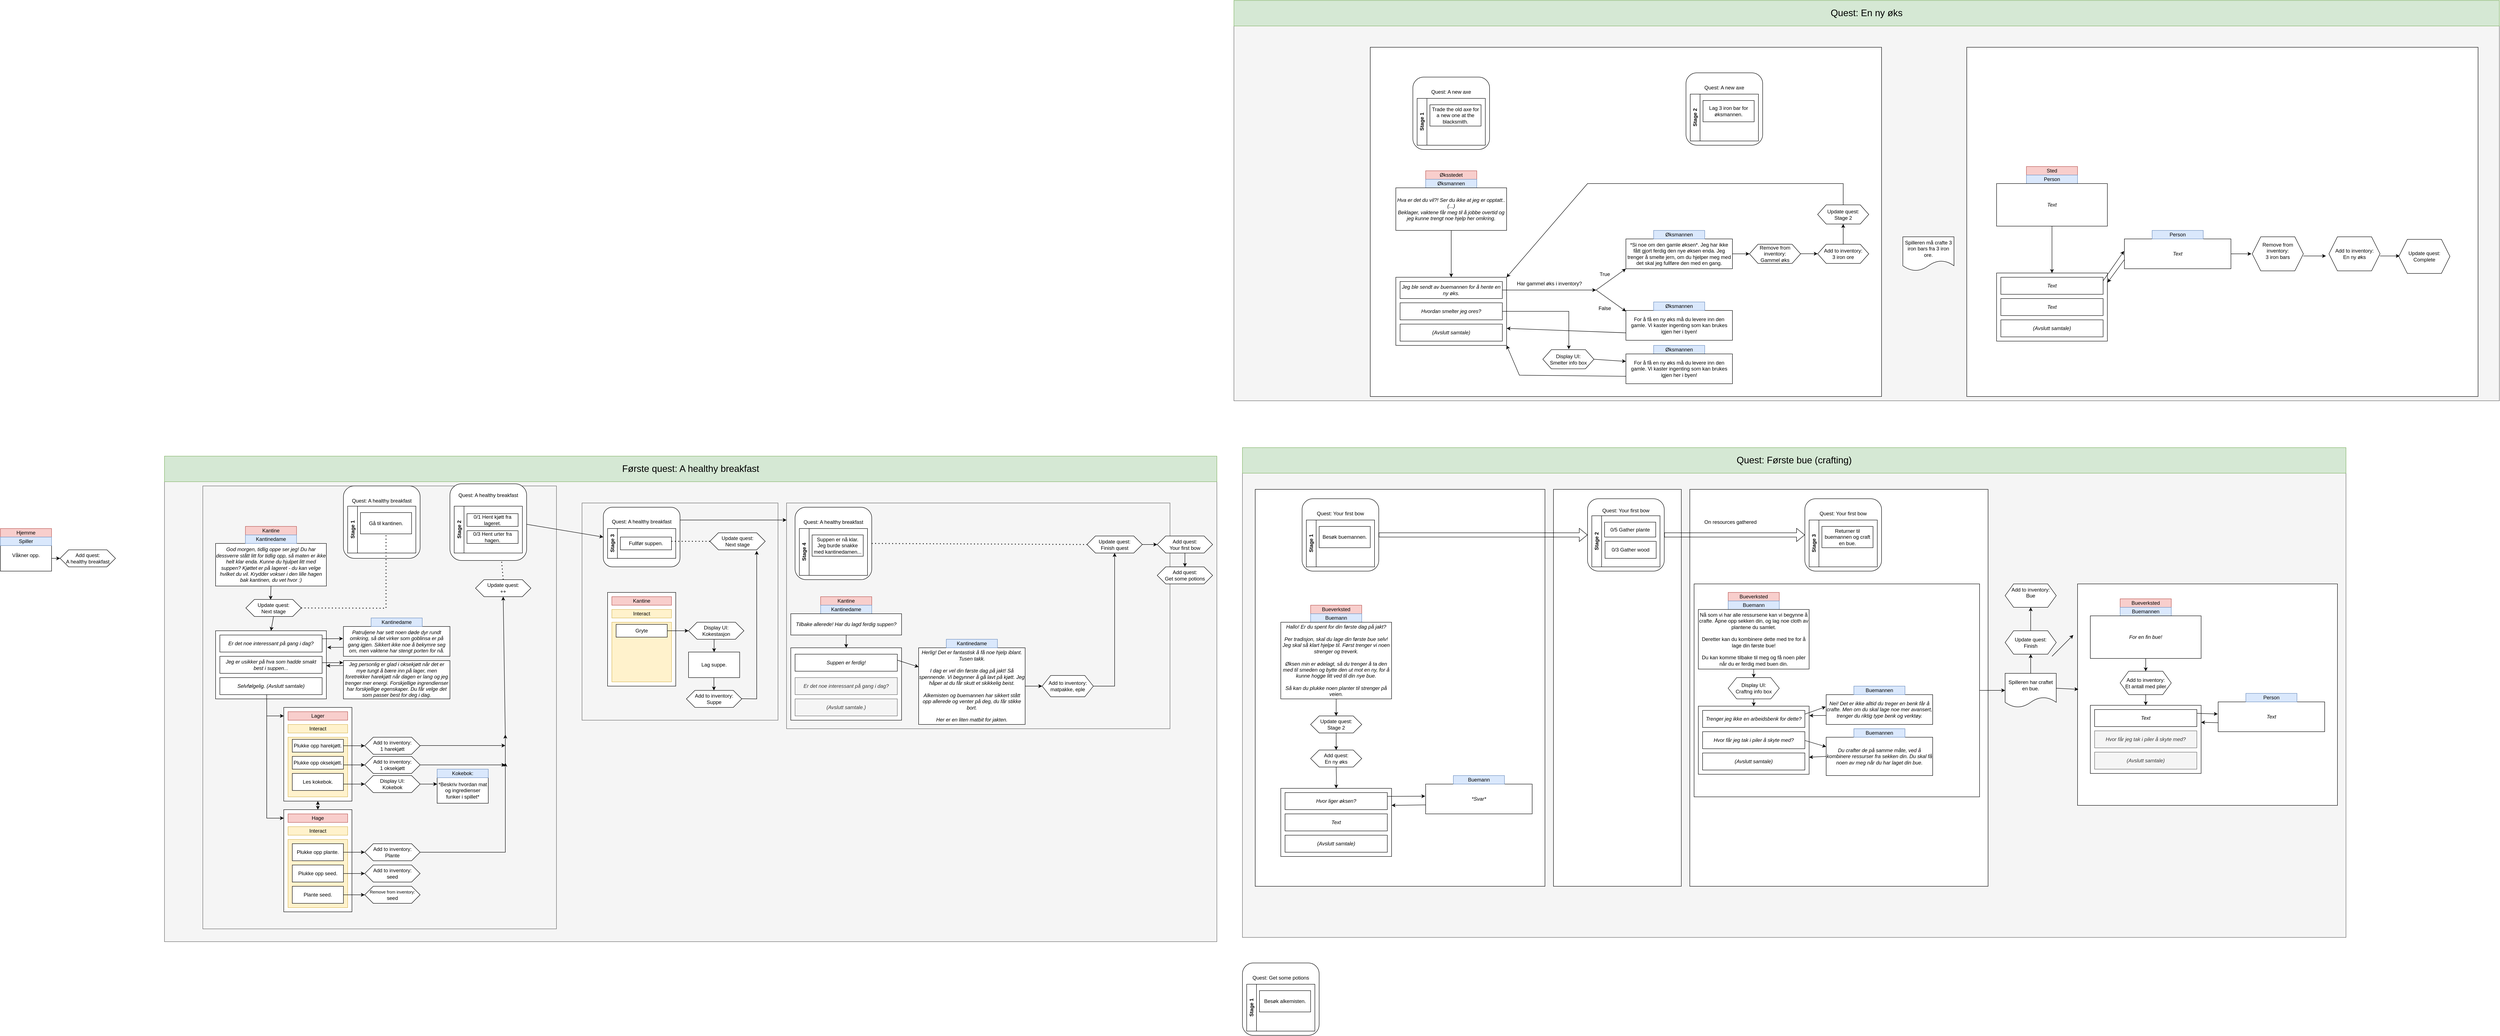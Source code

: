 <mxfile version="27.1.5">
  <diagram name="Page-1" id="g6TqFf-J95rABQfKAAWV">
    <mxGraphModel dx="2420" dy="3304" grid="1" gridSize="10" guides="1" tooltips="1" connect="1" arrows="1" fold="1" page="1" pageScale="1" pageWidth="850" pageHeight="1100" math="0" shadow="0">
      <root>
        <mxCell id="0" />
        <mxCell id="1" parent="0" />
        <mxCell id="1TwS_bmIdJYbr3fNDJlL-325" value="" style="rounded=0;whiteSpace=wrap;html=1;fillColor=#f5f5f5;fontColor=#333333;strokeColor=#666666;" vertex="1" parent="1">
          <mxGeometry x="2470" y="-1180" width="2970" height="880" as="geometry" />
        </mxCell>
        <mxCell id="1TwS_bmIdJYbr3fNDJlL-343" value="" style="rounded=0;whiteSpace=wrap;html=1;" vertex="1" parent="1">
          <mxGeometry x="4190" y="-1130" width="1200" height="820" as="geometry" />
        </mxCell>
        <mxCell id="1TwS_bmIdJYbr3fNDJlL-314" value="" style="rounded=0;whiteSpace=wrap;html=1;" vertex="1" parent="1">
          <mxGeometry x="2790" y="-1130" width="1200" height="820" as="geometry" />
        </mxCell>
        <mxCell id="1TwS_bmIdJYbr3fNDJlL-261" value="" style="rounded=0;whiteSpace=wrap;html=1;fillColor=#f5f5f5;fontColor=#333333;strokeColor=#666666;" vertex="1" parent="1">
          <mxGeometry x="2490" y="-130" width="2590" height="1090" as="geometry" />
        </mxCell>
        <mxCell id="1TwS_bmIdJYbr3fNDJlL-255" value="" style="rounded=0;whiteSpace=wrap;html=1;" vertex="1" parent="1">
          <mxGeometry x="4450" y="130" width="610" height="520" as="geometry" />
        </mxCell>
        <mxCell id="1TwS_bmIdJYbr3fNDJlL-211" value="" style="rounded=0;whiteSpace=wrap;html=1;" vertex="1" parent="1">
          <mxGeometry x="3540" y="-92" width="700" height="932" as="geometry" />
        </mxCell>
        <mxCell id="1TwS_bmIdJYbr3fNDJlL-234" value="" style="rounded=0;whiteSpace=wrap;html=1;" vertex="1" parent="1">
          <mxGeometry x="3550" y="130" width="670" height="500" as="geometry" />
        </mxCell>
        <mxCell id="1TwS_bmIdJYbr3fNDJlL-210" value="" style="rounded=0;whiteSpace=wrap;html=1;" vertex="1" parent="1">
          <mxGeometry x="3220" y="-92" width="300" height="932" as="geometry" />
        </mxCell>
        <mxCell id="1TwS_bmIdJYbr3fNDJlL-196" value="" style="rounded=0;whiteSpace=wrap;html=1;" vertex="1" parent="1">
          <mxGeometry x="2520" y="-92" width="680" height="932" as="geometry" />
        </mxCell>
        <mxCell id="1TwS_bmIdJYbr3fNDJlL-186" value="" style="edgeStyle=orthogonalEdgeStyle;rounded=0;orthogonalLoop=1;jettySize=auto;html=1;exitX=0.5;exitY=1;exitDx=0;exitDy=0;entryX=0.5;entryY=0;entryDx=0;entryDy=0;" edge="1" parent="1" target="1TwS_bmIdJYbr3fNDJlL-152">
          <mxGeometry relative="1" as="geometry">
            <mxPoint x="2710" y="560" as="sourcePoint" />
            <mxPoint x="2780" y="580" as="targetPoint" />
          </mxGeometry>
        </mxCell>
        <mxCell id="1TwS_bmIdJYbr3fNDJlL-152" value="" style="rounded=0;whiteSpace=wrap;html=1;" vertex="1" parent="1">
          <mxGeometry x="2580" y="610" width="260" height="160" as="geometry" />
        </mxCell>
        <mxCell id="1TwS_bmIdJYbr3fNDJlL-124" value="" style="rounded=0;whiteSpace=wrap;html=1;fillColor=#f5f5f5;fontColor=#333333;strokeColor=#666666;" vertex="1" parent="1">
          <mxGeometry x="-40" y="-110" width="2470" height="1080" as="geometry" />
        </mxCell>
        <mxCell id="1TwS_bmIdJYbr3fNDJlL-103" value="" style="rounded=0;whiteSpace=wrap;html=1;fillColor=#f5f5f5;fontColor=#333333;strokeColor=#666666;" vertex="1" parent="1">
          <mxGeometry x="1420" y="-60" width="900" height="530" as="geometry" />
        </mxCell>
        <mxCell id="1TwS_bmIdJYbr3fNDJlL-102" value="" style="rounded=0;whiteSpace=wrap;html=1;fillColor=#f5f5f5;fontColor=#333333;strokeColor=#666666;" vertex="1" parent="1">
          <mxGeometry x="940" y="-60" width="460" height="510" as="geometry" />
        </mxCell>
        <mxCell id="1TwS_bmIdJYbr3fNDJlL-81" value="" style="rounded=0;whiteSpace=wrap;html=1;fillColor=#f5f5f5;fontColor=#333333;strokeColor=#666666;" vertex="1" parent="1">
          <mxGeometry x="50" y="-100" width="830" height="1040" as="geometry" />
        </mxCell>
        <mxCell id="FYnC16tskqoebnY5So_8-1" value="Våkner opp.&lt;div&gt;&lt;br/&gt;&lt;/div&gt;" style="rounded=0;whiteSpace=wrap;html=1;" parent="1" vertex="1">
          <mxGeometry x="-425" y="40" width="120" height="60" as="geometry" />
        </mxCell>
        <mxCell id="FYnC16tskqoebnY5So_8-3" value="Kantine" style="rounded=0;whiteSpace=wrap;html=1;fillColor=#f8cecc;strokeColor=#b85450;" parent="1" vertex="1">
          <mxGeometry x="150" y="-5" width="120" height="20" as="geometry" />
        </mxCell>
        <mxCell id="FYnC16tskqoebnY5So_8-4" value="Hjemme" style="rounded=0;whiteSpace=wrap;html=1;fillColor=#f8cecc;strokeColor=#b85450;" parent="1" vertex="1">
          <mxGeometry x="-425" width="120" height="20" as="geometry" />
        </mxCell>
        <mxCell id="FYnC16tskqoebnY5So_8-5" value="&lt;i&gt;God morgen, tidlig oppe ser jeg! Du har dessverre stått litt for tidlig opp, så maten er ikke helt klar enda. Kunne du hjulpet litt med suppen? Kjøttet er på lageret - du kan velge hvilket du vil. Krydder vokser i den lille hagen bak kantinen, du vet hvor :) &lt;/i&gt;" style="rounded=0;whiteSpace=wrap;html=1;" parent="1" vertex="1">
          <mxGeometry x="80" y="35" width="260" height="100" as="geometry" />
        </mxCell>
        <mxCell id="FYnC16tskqoebnY5So_8-6" style="edgeStyle=orthogonalEdgeStyle;rounded=0;orthogonalLoop=1;jettySize=auto;html=1;exitX=0.5;exitY=1;exitDx=0;exitDy=0;" parent="1" source="FYnC16tskqoebnY5So_8-5" target="FYnC16tskqoebnY5So_8-5" edge="1">
          <mxGeometry relative="1" as="geometry" />
        </mxCell>
        <mxCell id="FYnC16tskqoebnY5So_8-10" value="Kantinedame" style="rounded=0;whiteSpace=wrap;html=1;fillColor=#dae8fc;strokeColor=#6c8ebf;" parent="1" vertex="1">
          <mxGeometry x="150" y="15" width="120" height="20" as="geometry" />
        </mxCell>
        <mxCell id="FYnC16tskqoebnY5So_8-12" value="Spiller" style="rounded=0;whiteSpace=wrap;html=1;fillColor=#dae8fc;strokeColor=#6c8ebf;" parent="1" vertex="1">
          <mxGeometry x="-425" y="20" width="120" height="20" as="geometry" />
        </mxCell>
        <mxCell id="1TwS_bmIdJYbr3fNDJlL-9" value="" style="rounded=0;whiteSpace=wrap;html=1;" vertex="1" parent="1">
          <mxGeometry x="80" y="240" width="260" height="160" as="geometry" />
        </mxCell>
        <mxCell id="FYnC16tskqoebnY5So_8-17" value="&lt;div style=&quot;line-height: 130%;&quot;&gt;Quest: A healthy breakfast&lt;br&gt;&lt;br&gt;&lt;br&gt;&lt;br&gt;&lt;br&gt;&lt;br&gt;&lt;div&gt;&lt;br&gt;&lt;/div&gt;&lt;div&gt;&lt;br&gt;&lt;/div&gt;&lt;div&gt;&lt;br&gt;&lt;/div&gt;&lt;/div&gt;" style="rounded=1;whiteSpace=wrap;html=1;" parent="1" vertex="1">
          <mxGeometry x="630" y="-105" width="180" height="180" as="geometry" />
        </mxCell>
        <mxCell id="1TwS_bmIdJYbr3fNDJlL-4" value="&lt;i&gt;Selvfølgelig. (Avslutt samtale)&lt;/i&gt;" style="rounded=0;whiteSpace=wrap;html=1;" vertex="1" parent="1">
          <mxGeometry x="90" y="350" width="240" height="40" as="geometry" />
        </mxCell>
        <mxCell id="1TwS_bmIdJYbr3fNDJlL-5" value="&lt;i&gt;Er det noe interessant på gang i dag?&lt;/i&gt;" style="rounded=0;whiteSpace=wrap;html=1;" vertex="1" parent="1">
          <mxGeometry x="90" y="250" width="240" height="40" as="geometry" />
        </mxCell>
        <mxCell id="1TwS_bmIdJYbr3fNDJlL-6" value="" style="endArrow=classic;html=1;rounded=0;exitX=0.999;exitY=0.221;exitDx=0;exitDy=0;entryX=-0.004;entryY=0.406;entryDx=0;entryDy=0;entryPerimeter=0;exitPerimeter=0;" edge="1" parent="1" source="1TwS_bmIdJYbr3fNDJlL-5" target="1TwS_bmIdJYbr3fNDJlL-7">
          <mxGeometry width="50" height="50" relative="1" as="geometry">
            <mxPoint x="330.75" y="260" as="sourcePoint" />
            <mxPoint x="380" y="252.61" as="targetPoint" />
          </mxGeometry>
        </mxCell>
        <mxCell id="1TwS_bmIdJYbr3fNDJlL-7" value="&lt;i&gt;Patruljene har sett noen døde dyr rundt omkring, så det virker som goblinsa er på gang igjen. Sikkert ikke noe å bekymre seg om, men vaktene har stengt porten for nå.&lt;/i&gt;" style="rounded=0;whiteSpace=wrap;html=1;" vertex="1" parent="1">
          <mxGeometry x="380" y="230" width="250" height="70" as="geometry" />
        </mxCell>
        <mxCell id="1TwS_bmIdJYbr3fNDJlL-10" value="" style="endArrow=classic;html=1;rounded=0;exitX=-0.001;exitY=0.698;exitDx=0;exitDy=0;exitPerimeter=0;entryX=1.008;entryY=0.245;entryDx=0;entryDy=0;entryPerimeter=0;" edge="1" parent="1" source="1TwS_bmIdJYbr3fNDJlL-7" target="1TwS_bmIdJYbr3fNDJlL-9">
          <mxGeometry width="50" height="50" relative="1" as="geometry">
            <mxPoint x="370" y="340" as="sourcePoint" />
            <mxPoint x="342" y="326" as="targetPoint" />
          </mxGeometry>
        </mxCell>
        <mxCell id="1TwS_bmIdJYbr3fNDJlL-25" value="" style="rounded=0;whiteSpace=wrap;html=1;" vertex="1" parent="1">
          <mxGeometry x="240" y="420" width="160" height="220" as="geometry" />
        </mxCell>
        <mxCell id="1TwS_bmIdJYbr3fNDJlL-11" value="Kantinedame" style="rounded=0;whiteSpace=wrap;html=1;fillColor=#dae8fc;strokeColor=#6c8ebf;" vertex="1" parent="1">
          <mxGeometry x="445" y="210" width="120" height="20" as="geometry" />
        </mxCell>
        <mxCell id="1TwS_bmIdJYbr3fNDJlL-12" value="&lt;i&gt;Jeg er usikker på hva som hadde smakt best i suppen...&lt;/i&gt;" style="rounded=0;whiteSpace=wrap;html=1;" vertex="1" parent="1">
          <mxGeometry x="90" y="300" width="240" height="40" as="geometry" />
        </mxCell>
        <mxCell id="1TwS_bmIdJYbr3fNDJlL-32" value="" style="rounded=0;whiteSpace=wrap;html=1;fillColor=#fff2cc;strokeColor=#d6b656;" vertex="1" parent="1">
          <mxGeometry x="250" y="490" width="140" height="140" as="geometry" />
        </mxCell>
        <mxCell id="1TwS_bmIdJYbr3fNDJlL-13" value="" style="endArrow=classic;html=1;rounded=0;exitX=1;exitY=0.5;exitDx=0;exitDy=0;entryX=-0.002;entryY=0.054;entryDx=0;entryDy=0;entryPerimeter=0;" edge="1" parent="1" target="1TwS_bmIdJYbr3fNDJlL-14">
          <mxGeometry width="50" height="50" relative="1" as="geometry">
            <mxPoint x="330" y="314.84" as="sourcePoint" />
            <mxPoint x="370" y="315" as="targetPoint" />
          </mxGeometry>
        </mxCell>
        <mxCell id="1TwS_bmIdJYbr3fNDJlL-14" value="&lt;i&gt;Jeg personlig er glad i oksekjøtt når det er mye tungt å bære inn på lager, men foretrekker harekjøtt når dagen er lang og jeg trenger mer energi. Forskjellige ingrendienser har forskjellige egenskaper. Du får velge det som passer best for deg i dag.&lt;/i&gt;" style="rounded=0;whiteSpace=wrap;html=1;" vertex="1" parent="1">
          <mxGeometry x="380" y="310" width="250" height="90" as="geometry" />
        </mxCell>
        <mxCell id="1TwS_bmIdJYbr3fNDJlL-15" value="" style="endArrow=classic;html=1;rounded=0;exitX=0;exitY=0.131;exitDx=0;exitDy=0;exitPerimeter=0;" edge="1" parent="1" source="1TwS_bmIdJYbr3fNDJlL-14">
          <mxGeometry width="50" height="50" relative="1" as="geometry">
            <mxPoint x="366.9" y="340" as="sourcePoint" />
            <mxPoint x="340" y="322" as="targetPoint" />
          </mxGeometry>
        </mxCell>
        <mxCell id="1TwS_bmIdJYbr3fNDJlL-19" value="" style="endArrow=classic;html=1;rounded=0;" edge="1" parent="1">
          <mxGeometry width="50" height="50" relative="1" as="geometry">
            <mxPoint x="200" y="390" as="sourcePoint" />
            <mxPoint x="240" y="440" as="targetPoint" />
            <Array as="points">
              <mxPoint x="200" y="440" />
            </Array>
          </mxGeometry>
        </mxCell>
        <mxCell id="1TwS_bmIdJYbr3fNDJlL-23" value="Plukke opp harekjøtt." style="rounded=0;whiteSpace=wrap;html=1;" vertex="1" parent="1">
          <mxGeometry x="260" y="495" width="120" height="30" as="geometry" />
        </mxCell>
        <mxCell id="1TwS_bmIdJYbr3fNDJlL-24" value="Lager" style="rounded=0;whiteSpace=wrap;html=1;fillColor=#f8cecc;strokeColor=#b85450;" vertex="1" parent="1">
          <mxGeometry x="250" y="430" width="140" height="20" as="geometry" />
        </mxCell>
        <mxCell id="1TwS_bmIdJYbr3fNDJlL-26" value="Plukke opp oksekjøtt." style="rounded=0;whiteSpace=wrap;html=1;" vertex="1" parent="1">
          <mxGeometry x="260" y="535" width="120" height="30" as="geometry" />
        </mxCell>
        <mxCell id="1TwS_bmIdJYbr3fNDJlL-27" value="" style="endArrow=classic;html=1;rounded=0;entryX=0;entryY=0.5;entryDx=0;entryDy=0;exitX=1;exitY=0.5;exitDx=0;exitDy=0;" edge="1" parent="1" target="1TwS_bmIdJYbr3fNDJlL-28">
          <mxGeometry width="50" height="50" relative="1" as="geometry">
            <mxPoint x="380" y="510" as="sourcePoint" />
            <mxPoint x="430" y="515" as="targetPoint" />
          </mxGeometry>
        </mxCell>
        <mxCell id="1TwS_bmIdJYbr3fNDJlL-28" value="Add to inventory: &lt;br&gt;1 harekjøtt" style="shape=hexagon;perimeter=hexagonPerimeter2;whiteSpace=wrap;html=1;fixedSize=1;" vertex="1" parent="1">
          <mxGeometry x="430" y="490" width="130" height="40" as="geometry" />
        </mxCell>
        <mxCell id="1TwS_bmIdJYbr3fNDJlL-29" value="Add to inventory: &lt;br&gt;1 oksekjøtt" style="shape=hexagon;perimeter=hexagonPerimeter2;whiteSpace=wrap;html=1;fixedSize=1;" vertex="1" parent="1">
          <mxGeometry x="430" y="535" width="130" height="40" as="geometry" />
        </mxCell>
        <mxCell id="1TwS_bmIdJYbr3fNDJlL-30" value="" style="endArrow=classic;html=1;rounded=0;entryX=0;entryY=0.5;entryDx=0;entryDy=0;exitX=1;exitY=0.5;exitDx=0;exitDy=0;" edge="1" parent="1" target="1TwS_bmIdJYbr3fNDJlL-29">
          <mxGeometry width="50" height="50" relative="1" as="geometry">
            <mxPoint x="380" y="555" as="sourcePoint" />
            <mxPoint x="430" y="535" as="targetPoint" />
          </mxGeometry>
        </mxCell>
        <mxCell id="1TwS_bmIdJYbr3fNDJlL-31" value="Les kokebok." style="rounded=0;whiteSpace=wrap;html=1;" vertex="1" parent="1">
          <mxGeometry x="260" y="575" width="120" height="40" as="geometry" />
        </mxCell>
        <mxCell id="1TwS_bmIdJYbr3fNDJlL-36" value="Interact" style="rounded=0;whiteSpace=wrap;html=1;fillColor=#fff2cc;strokeColor=#d6b656;" vertex="1" parent="1">
          <mxGeometry x="250" y="460" width="140" height="20" as="geometry" />
        </mxCell>
        <mxCell id="1TwS_bmIdJYbr3fNDJlL-37" value="" style="endArrow=classic;html=1;rounded=0;" edge="1" parent="1">
          <mxGeometry width="50" height="50" relative="1" as="geometry">
            <mxPoint x="380" y="600" as="sourcePoint" />
            <mxPoint x="430" y="600" as="targetPoint" />
          </mxGeometry>
        </mxCell>
        <mxCell id="1TwS_bmIdJYbr3fNDJlL-38" value="&lt;div&gt;Display UI:&lt;/div&gt;&lt;div&gt;Kokebok&lt;/div&gt;" style="shape=hexagon;perimeter=hexagonPerimeter2;whiteSpace=wrap;html=1;fixedSize=1;" vertex="1" parent="1">
          <mxGeometry x="430" y="580" width="130" height="40" as="geometry" />
        </mxCell>
        <mxCell id="1TwS_bmIdJYbr3fNDJlL-39" value="" style="endArrow=classic;html=1;rounded=0;" edge="1" parent="1">
          <mxGeometry width="50" height="50" relative="1" as="geometry">
            <mxPoint x="560" y="600" as="sourcePoint" />
            <mxPoint x="600" y="600" as="targetPoint" />
          </mxGeometry>
        </mxCell>
        <mxCell id="1TwS_bmIdJYbr3fNDJlL-40" value="*Beskriv hvordan mat og ingredienser funker i spillet*" style="rounded=0;whiteSpace=wrap;html=1;" vertex="1" parent="1">
          <mxGeometry x="600" y="585" width="120" height="60" as="geometry" />
        </mxCell>
        <mxCell id="1TwS_bmIdJYbr3fNDJlL-41" value="Kokebok:" style="rounded=0;whiteSpace=wrap;html=1;fillColor=#dae8fc;strokeColor=#6c8ebf;" vertex="1" parent="1">
          <mxGeometry x="600" y="565" width="120" height="20" as="geometry" />
        </mxCell>
        <mxCell id="1TwS_bmIdJYbr3fNDJlL-42" value="" style="endArrow=classic;html=1;rounded=0;" edge="1" parent="1">
          <mxGeometry width="50" height="50" relative="1" as="geometry">
            <mxPoint x="200" y="440" as="sourcePoint" />
            <mxPoint x="240" y="680" as="targetPoint" />
            <Array as="points">
              <mxPoint x="200" y="680" />
            </Array>
          </mxGeometry>
        </mxCell>
        <mxCell id="1TwS_bmIdJYbr3fNDJlL-43" value="" style="rounded=0;whiteSpace=wrap;html=1;" vertex="1" parent="1">
          <mxGeometry x="240" y="660" width="160" height="240" as="geometry" />
        </mxCell>
        <mxCell id="1TwS_bmIdJYbr3fNDJlL-44" value="Interact" style="rounded=0;whiteSpace=wrap;html=1;fillColor=#fff2cc;strokeColor=#d6b656;" vertex="1" parent="1">
          <mxGeometry x="250" y="700" width="140" height="20" as="geometry" />
        </mxCell>
        <mxCell id="1TwS_bmIdJYbr3fNDJlL-45" value="" style="rounded=0;whiteSpace=wrap;html=1;fillColor=#fff2cc;strokeColor=#d6b656;" vertex="1" parent="1">
          <mxGeometry x="250" y="730" width="140" height="160" as="geometry" />
        </mxCell>
        <mxCell id="1TwS_bmIdJYbr3fNDJlL-46" value="Plukke opp plante." style="rounded=0;whiteSpace=wrap;html=1;" vertex="1" parent="1">
          <mxGeometry x="260" y="740" width="120" height="40" as="geometry" />
        </mxCell>
        <mxCell id="1TwS_bmIdJYbr3fNDJlL-47" value="Hage" style="rounded=0;whiteSpace=wrap;html=1;fillColor=#f8cecc;strokeColor=#b85450;" vertex="1" parent="1">
          <mxGeometry x="250" y="670" width="140" height="20" as="geometry" />
        </mxCell>
        <mxCell id="1TwS_bmIdJYbr3fNDJlL-48" value="Plukke opp seed." style="rounded=0;whiteSpace=wrap;html=1;" vertex="1" parent="1">
          <mxGeometry x="260" y="790" width="120" height="40" as="geometry" />
        </mxCell>
        <mxCell id="1TwS_bmIdJYbr3fNDJlL-49" value="Plante seed." style="rounded=0;whiteSpace=wrap;html=1;" vertex="1" parent="1">
          <mxGeometry x="260" y="840" width="120" height="40" as="geometry" />
        </mxCell>
        <mxCell id="1TwS_bmIdJYbr3fNDJlL-50" value="&lt;div&gt;Add to inventory:&lt;/div&gt;&lt;div&gt;seed&lt;/div&gt;" style="shape=hexagon;perimeter=hexagonPerimeter2;whiteSpace=wrap;html=1;fixedSize=1;" vertex="1" parent="1">
          <mxGeometry x="430" y="790" width="130" height="40" as="geometry" />
        </mxCell>
        <mxCell id="1TwS_bmIdJYbr3fNDJlL-51" value="" style="endArrow=classic;html=1;rounded=0;" edge="1" parent="1">
          <mxGeometry width="50" height="50" relative="1" as="geometry">
            <mxPoint x="380" y="810" as="sourcePoint" />
            <mxPoint x="430" y="810" as="targetPoint" />
          </mxGeometry>
        </mxCell>
        <mxCell id="1TwS_bmIdJYbr3fNDJlL-52" value="&lt;div&gt;Add to inventory: &lt;br&gt;&lt;/div&gt;&lt;div&gt;Plante&lt;/div&gt;" style="shape=hexagon;perimeter=hexagonPerimeter2;whiteSpace=wrap;html=1;fixedSize=1;" vertex="1" parent="1">
          <mxGeometry x="430" y="740" width="130" height="40" as="geometry" />
        </mxCell>
        <mxCell id="1TwS_bmIdJYbr3fNDJlL-53" value="" style="endArrow=classic;html=1;rounded=0;" edge="1" parent="1">
          <mxGeometry width="50" height="50" relative="1" as="geometry">
            <mxPoint x="380" y="760" as="sourcePoint" />
            <mxPoint x="430" y="760" as="targetPoint" />
          </mxGeometry>
        </mxCell>
        <mxCell id="1TwS_bmIdJYbr3fNDJlL-54" value="&lt;div&gt;&lt;font style=&quot;font-size: 10px;&quot;&gt;Remove from inventory:&lt;/font&gt;&lt;/div&gt;&lt;div&gt;&lt;font&gt;seed&lt;/font&gt;&lt;/div&gt;" style="shape=hexagon;perimeter=hexagonPerimeter2;whiteSpace=wrap;html=1;fixedSize=1;" vertex="1" parent="1">
          <mxGeometry x="430" y="840" width="130" height="40" as="geometry" />
        </mxCell>
        <mxCell id="1TwS_bmIdJYbr3fNDJlL-55" value="" style="endArrow=classic;html=1;rounded=0;" edge="1" parent="1">
          <mxGeometry width="50" height="50" relative="1" as="geometry">
            <mxPoint x="380" y="860" as="sourcePoint" />
            <mxPoint x="430" y="860" as="targetPoint" />
          </mxGeometry>
        </mxCell>
        <mxCell id="1TwS_bmIdJYbr3fNDJlL-57" value="" style="endArrow=classic;html=1;rounded=0;exitX=1;exitY=0.5;exitDx=0;exitDy=0;" edge="1" parent="1" source="1TwS_bmIdJYbr3fNDJlL-29">
          <mxGeometry width="50" height="50" relative="1" as="geometry">
            <mxPoint x="560" y="550" as="sourcePoint" />
            <mxPoint x="760" y="555" as="targetPoint" />
            <Array as="points">
              <mxPoint x="640" y="555" />
              <mxPoint x="740" y="555" />
            </Array>
          </mxGeometry>
        </mxCell>
        <mxCell id="1TwS_bmIdJYbr3fNDJlL-63" value="0/1 Hent kjøtt fra lageret." style="rounded=0;whiteSpace=wrap;html=1;" vertex="1" parent="1">
          <mxGeometry x="670" y="-35" width="120" height="30" as="geometry" />
        </mxCell>
        <mxCell id="1TwS_bmIdJYbr3fNDJlL-64" value="0/3 Hent urter fra hagen." style="rounded=0;whiteSpace=wrap;html=1;" vertex="1" parent="1">
          <mxGeometry x="670" y="5" width="120" height="30" as="geometry" />
        </mxCell>
        <mxCell id="1TwS_bmIdJYbr3fNDJlL-69" value="Update quest:&lt;br&gt;++" style="shape=hexagon;perimeter=hexagonPerimeter2;whiteSpace=wrap;html=1;fixedSize=1;" vertex="1" parent="1">
          <mxGeometry x="690" y="120" width="130" height="40" as="geometry" />
        </mxCell>
        <mxCell id="1TwS_bmIdJYbr3fNDJlL-72" value="" style="endArrow=classic;html=1;rounded=0;entryX=0;entryY=0.5;entryDx=0;entryDy=0;" edge="1" parent="1" target="1TwS_bmIdJYbr3fNDJlL-75">
          <mxGeometry width="50" height="50" relative="1" as="geometry">
            <mxPoint x="810" y="-10" as="sourcePoint" />
            <mxPoint x="870" y="20" as="targetPoint" />
          </mxGeometry>
        </mxCell>
        <mxCell id="1TwS_bmIdJYbr3fNDJlL-74" value="Stage 2" style="swimlane;horizontal=0;whiteSpace=wrap;html=1;" vertex="1" parent="1">
          <mxGeometry x="640" y="-52.5" width="160" height="110" as="geometry">
            <mxRectangle x="510" width="40" height="70" as="alternateBounds" />
          </mxGeometry>
        </mxCell>
        <mxCell id="1TwS_bmIdJYbr3fNDJlL-75" value="Quest: A healthy breakfast&lt;br&gt;&lt;br&gt;&lt;br&gt;&lt;br&gt;&lt;br&gt;&lt;div&gt;&lt;br/&gt;&lt;/div&gt;" style="rounded=1;whiteSpace=wrap;html=1;" vertex="1" parent="1">
          <mxGeometry x="990" y="-50" width="180" height="140" as="geometry" />
        </mxCell>
        <mxCell id="1TwS_bmIdJYbr3fNDJlL-76" value="Stage 3" style="swimlane;horizontal=0;whiteSpace=wrap;html=1;" vertex="1" parent="1">
          <mxGeometry x="1000" width="160" height="70" as="geometry">
            <mxRectangle x="510" width="40" height="70" as="alternateBounds" />
          </mxGeometry>
        </mxCell>
        <mxCell id="1TwS_bmIdJYbr3fNDJlL-77" value="Fullfør suppen." style="rounded=0;whiteSpace=wrap;html=1;" vertex="1" parent="1">
          <mxGeometry x="1030" y="20" width="120" height="30" as="geometry" />
        </mxCell>
        <mxCell id="1TwS_bmIdJYbr3fNDJlL-79" value="" style="endArrow=classic;startArrow=classic;html=1;rounded=0;exitX=0.5;exitY=0;exitDx=0;exitDy=0;entryX=0.5;entryY=1;entryDx=0;entryDy=0;" edge="1" parent="1" source="1TwS_bmIdJYbr3fNDJlL-43" target="1TwS_bmIdJYbr3fNDJlL-25">
          <mxGeometry width="50" height="50" relative="1" as="geometry">
            <mxPoint x="280" y="690" as="sourcePoint" />
            <mxPoint x="330" y="640" as="targetPoint" />
          </mxGeometry>
        </mxCell>
        <mxCell id="1TwS_bmIdJYbr3fNDJlL-84" value="" style="rounded=0;whiteSpace=wrap;html=1;" vertex="1" parent="1">
          <mxGeometry x="1000" y="150" width="160" height="220" as="geometry" />
        </mxCell>
        <mxCell id="1TwS_bmIdJYbr3fNDJlL-85" value="Kantine" style="rounded=0;whiteSpace=wrap;html=1;fillColor=#f8cecc;strokeColor=#b85450;" vertex="1" parent="1">
          <mxGeometry x="1010" y="160" width="140" height="20" as="geometry" />
        </mxCell>
        <mxCell id="1TwS_bmIdJYbr3fNDJlL-86" value="Interact" style="rounded=0;whiteSpace=wrap;html=1;fillColor=#fff2cc;strokeColor=#d6b656;" vertex="1" parent="1">
          <mxGeometry x="1010" y="190" width="140" height="20" as="geometry" />
        </mxCell>
        <mxCell id="1TwS_bmIdJYbr3fNDJlL-87" value="" style="rounded=0;whiteSpace=wrap;html=1;fillColor=#fff2cc;strokeColor=#d6b656;" vertex="1" parent="1">
          <mxGeometry x="1010" y="220" width="140" height="140" as="geometry" />
        </mxCell>
        <mxCell id="1TwS_bmIdJYbr3fNDJlL-88" value="Gryte" style="rounded=0;whiteSpace=wrap;html=1;" vertex="1" parent="1">
          <mxGeometry x="1020" y="225" width="120" height="30" as="geometry" />
        </mxCell>
        <mxCell id="1TwS_bmIdJYbr3fNDJlL-89" value="" style="endArrow=classic;html=1;rounded=0;entryX=0;entryY=0.5;entryDx=0;entryDy=0;exitX=1;exitY=0.5;exitDx=0;exitDy=0;" edge="1" target="1TwS_bmIdJYbr3fNDJlL-90" parent="1">
          <mxGeometry width="50" height="50" relative="1" as="geometry">
            <mxPoint x="1140" y="240" as="sourcePoint" />
            <mxPoint x="1190" y="245" as="targetPoint" />
          </mxGeometry>
        </mxCell>
        <mxCell id="1TwS_bmIdJYbr3fNDJlL-90" value="&lt;div&gt;Display UI:&lt;/div&gt;&lt;div&gt;Kokestasjon&lt;/div&gt;" style="shape=hexagon;perimeter=hexagonPerimeter2;whiteSpace=wrap;html=1;fixedSize=1;" vertex="1" parent="1">
          <mxGeometry x="1190" y="220" width="130" height="40" as="geometry" />
        </mxCell>
        <mxCell id="1TwS_bmIdJYbr3fNDJlL-91" value="" style="endArrow=classic;html=1;rounded=0;" edge="1" parent="1">
          <mxGeometry width="50" height="50" relative="1" as="geometry">
            <mxPoint x="1250" y="260" as="sourcePoint" />
            <mxPoint x="1250" y="290" as="targetPoint" />
          </mxGeometry>
        </mxCell>
        <mxCell id="1TwS_bmIdJYbr3fNDJlL-92" value="Lag suppe." style="rounded=0;whiteSpace=wrap;html=1;" vertex="1" parent="1">
          <mxGeometry x="1190" y="290" width="120" height="60" as="geometry" />
        </mxCell>
        <mxCell id="1TwS_bmIdJYbr3fNDJlL-93" value="&lt;div&gt;Update quest:&lt;/div&gt;&lt;div&gt;Next stage&lt;/div&gt;" style="shape=hexagon;perimeter=hexagonPerimeter2;whiteSpace=wrap;html=1;fixedSize=1;" vertex="1" parent="1">
          <mxGeometry x="1240" y="10" width="130" height="40" as="geometry" />
        </mxCell>
        <mxCell id="1TwS_bmIdJYbr3fNDJlL-94" value="" style="endArrow=classic;html=1;rounded=0;entryX=0.846;entryY=1.063;entryDx=0;entryDy=0;entryPerimeter=0;exitX=0.981;exitY=0.489;exitDx=0;exitDy=0;exitPerimeter=0;" edge="1" parent="1" source="1TwS_bmIdJYbr3fNDJlL-96" target="1TwS_bmIdJYbr3fNDJlL-93">
          <mxGeometry width="50" height="50" relative="1" as="geometry">
            <mxPoint x="1320" y="400" as="sourcePoint" />
            <mxPoint x="1360" y="270" as="targetPoint" />
            <Array as="points">
              <mxPoint x="1350" y="400" />
              <mxPoint x="1350" y="320" />
            </Array>
          </mxGeometry>
        </mxCell>
        <mxCell id="1TwS_bmIdJYbr3fNDJlL-95" value="" style="endArrow=none;dashed=1;html=1;dashPattern=1 3;strokeWidth=2;rounded=0;" edge="1" parent="1">
          <mxGeometry width="50" height="50" relative="1" as="geometry">
            <mxPoint x="1150" y="30" as="sourcePoint" />
            <mxPoint x="1240" y="30" as="targetPoint" />
          </mxGeometry>
        </mxCell>
        <mxCell id="1TwS_bmIdJYbr3fNDJlL-96" value="&lt;div&gt;Add to inventory:&lt;/div&gt;&lt;div&gt;Suppe&lt;/div&gt;" style="shape=hexagon;perimeter=hexagonPerimeter2;whiteSpace=wrap;html=1;fixedSize=1;" vertex="1" parent="1">
          <mxGeometry x="1185" y="380" width="130" height="40" as="geometry" />
        </mxCell>
        <mxCell id="1TwS_bmIdJYbr3fNDJlL-97" value="" style="endArrow=classic;html=1;rounded=0;" edge="1" parent="1">
          <mxGeometry width="50" height="50" relative="1" as="geometry">
            <mxPoint x="1249.57" y="350" as="sourcePoint" />
            <mxPoint x="1249.57" y="380" as="targetPoint" />
          </mxGeometry>
        </mxCell>
        <mxCell id="1TwS_bmIdJYbr3fNDJlL-98" value="" style="endArrow=classic;html=1;rounded=0;" edge="1" parent="1">
          <mxGeometry width="50" height="50" relative="1" as="geometry">
            <mxPoint x="1170" y="-20" as="sourcePoint" />
            <mxPoint x="1420" y="-20" as="targetPoint" />
          </mxGeometry>
        </mxCell>
        <mxCell id="1TwS_bmIdJYbr3fNDJlL-99" value="Quest: A healthy breakfast&lt;br&gt;&lt;br&gt;&lt;br&gt;&lt;br&gt;&lt;br&gt;&lt;br&gt;&lt;br&gt;&lt;div&gt;&lt;br/&gt;&lt;/div&gt;" style="rounded=1;whiteSpace=wrap;html=1;" vertex="1" parent="1">
          <mxGeometry x="1440" y="-50" width="180" height="170" as="geometry" />
        </mxCell>
        <mxCell id="1TwS_bmIdJYbr3fNDJlL-100" value="Stage 4" style="swimlane;horizontal=0;whiteSpace=wrap;html=1;" vertex="1" parent="1">
          <mxGeometry x="1450" width="160" height="110" as="geometry">
            <mxRectangle x="510" width="40" height="70" as="alternateBounds" />
          </mxGeometry>
        </mxCell>
        <mxCell id="1TwS_bmIdJYbr3fNDJlL-101" value="Suppen er nå klar. Jeg burde snakke med kantinedamen... " style="rounded=0;whiteSpace=wrap;html=1;" vertex="1" parent="1TwS_bmIdJYbr3fNDJlL-100">
          <mxGeometry x="30" y="15" width="120" height="50" as="geometry" />
        </mxCell>
        <mxCell id="1TwS_bmIdJYbr3fNDJlL-104" value="Kantine" style="rounded=0;whiteSpace=wrap;html=1;fillColor=#f8cecc;strokeColor=#b85450;" vertex="1" parent="1">
          <mxGeometry x="1500" y="160" width="120" height="20" as="geometry" />
        </mxCell>
        <mxCell id="1TwS_bmIdJYbr3fNDJlL-105" value="Kantinedame" style="rounded=0;whiteSpace=wrap;html=1;fillColor=#dae8fc;strokeColor=#6c8ebf;" vertex="1" parent="1">
          <mxGeometry x="1500" y="180" width="120" height="20" as="geometry" />
        </mxCell>
        <mxCell id="1TwS_bmIdJYbr3fNDJlL-106" value="&lt;i&gt;Tilbake allerede! Har du lagd ferdig suppen?&lt;/i&gt;" style="rounded=0;whiteSpace=wrap;html=1;" vertex="1" parent="1">
          <mxGeometry x="1430" y="200" width="260" height="50" as="geometry" />
        </mxCell>
        <mxCell id="1TwS_bmIdJYbr3fNDJlL-109" value="" style="rounded=0;whiteSpace=wrap;html=1;" vertex="1" parent="1">
          <mxGeometry x="1430" y="280" width="260" height="170" as="geometry" />
        </mxCell>
        <mxCell id="1TwS_bmIdJYbr3fNDJlL-110" value="&lt;i&gt;Er det noe interessant på gang i dag?&lt;/i&gt;" style="rounded=0;whiteSpace=wrap;html=1;fillColor=#f5f5f5;fontColor=#333333;strokeColor=#666666;" vertex="1" parent="1">
          <mxGeometry x="1440" y="350" width="240" height="40" as="geometry" />
        </mxCell>
        <mxCell id="1TwS_bmIdJYbr3fNDJlL-111" value="" style="endArrow=classic;html=1;rounded=0;entryX=0.5;entryY=0;entryDx=0;entryDy=0;" edge="1" parent="1" target="1TwS_bmIdJYbr3fNDJlL-109">
          <mxGeometry width="50" height="50" relative="1" as="geometry">
            <mxPoint x="1560" y="250" as="sourcePoint" />
            <mxPoint x="1610" y="200" as="targetPoint" />
          </mxGeometry>
        </mxCell>
        <mxCell id="1TwS_bmIdJYbr3fNDJlL-112" value="&lt;i&gt;Suppen er ferdig!&lt;/i&gt;" style="rounded=0;whiteSpace=wrap;html=1;" vertex="1" parent="1">
          <mxGeometry x="1440" y="295" width="240" height="40" as="geometry" />
        </mxCell>
        <mxCell id="1TwS_bmIdJYbr3fNDJlL-113" value="" style="endArrow=classic;html=1;rounded=0;exitX=0.999;exitY=0.221;exitDx=0;exitDy=0;entryX=0;entryY=0.25;entryDx=0;entryDy=0;exitPerimeter=0;" edge="1" target="1TwS_bmIdJYbr3fNDJlL-114" parent="1">
          <mxGeometry width="50" height="50" relative="1" as="geometry">
            <mxPoint x="1680" y="309" as="sourcePoint" />
            <mxPoint x="1730" y="302.61" as="targetPoint" />
          </mxGeometry>
        </mxCell>
        <mxCell id="1TwS_bmIdJYbr3fNDJlL-114" value="&lt;i&gt;Herlig! Det er fantastisk å få noe hjelp iblant. Tusen takk.&lt;br&gt;&lt;br&gt;I dag er vel din første dag på jakt! Så spennende. Vi begynner å gå lavt på kjøtt. Jeg håper at du får skutt et skikkelig beist.&lt;br&gt;&lt;br&gt;Alkemisten og buemannen har sikkert stått opp allerede og venter på deg, du får stikke bort.&lt;br&gt;&lt;br&gt;Her er en liten matbit for jakten.&lt;/i&gt;" style="rounded=0;whiteSpace=wrap;html=1;" vertex="1" parent="1">
          <mxGeometry x="1730" y="280" width="250" height="180" as="geometry" />
        </mxCell>
        <mxCell id="1TwS_bmIdJYbr3fNDJlL-115" value="Kantinedame" style="rounded=0;whiteSpace=wrap;html=1;fillColor=#dae8fc;strokeColor=#6c8ebf;" vertex="1" parent="1">
          <mxGeometry x="1795" y="260" width="120" height="20" as="geometry" />
        </mxCell>
        <mxCell id="1TwS_bmIdJYbr3fNDJlL-116" value="&lt;i&gt;(Avslutt samtale.)&lt;/i&gt;" style="rounded=0;whiteSpace=wrap;html=1;fillColor=#f5f5f5;fontColor=#333333;strokeColor=#666666;" vertex="1" parent="1">
          <mxGeometry x="1440" y="400" width="240" height="40" as="geometry" />
        </mxCell>
        <mxCell id="1TwS_bmIdJYbr3fNDJlL-117" value="" style="endArrow=classic;html=1;rounded=0;" edge="1" parent="1">
          <mxGeometry width="50" height="50" relative="1" as="geometry">
            <mxPoint x="1980" y="370" as="sourcePoint" />
            <mxPoint x="2020" y="370" as="targetPoint" />
          </mxGeometry>
        </mxCell>
        <mxCell id="1TwS_bmIdJYbr3fNDJlL-118" value="&lt;div&gt;Add to inventory:&lt;/div&gt;&lt;div&gt;matpakke, eple&lt;/div&gt;" style="shape=hexagon;perimeter=hexagonPerimeter2;whiteSpace=wrap;html=1;fixedSize=1;" vertex="1" parent="1">
          <mxGeometry x="2020" y="345" width="120" height="50" as="geometry" />
        </mxCell>
        <mxCell id="1TwS_bmIdJYbr3fNDJlL-121" value="&lt;div&gt;Update quest:&lt;/div&gt;&lt;div&gt;Finish quest&lt;/div&gt;" style="shape=hexagon;perimeter=hexagonPerimeter2;whiteSpace=wrap;html=1;fixedSize=1;" vertex="1" parent="1">
          <mxGeometry x="2125" y="17.5" width="130" height="40" as="geometry" />
        </mxCell>
        <mxCell id="1TwS_bmIdJYbr3fNDJlL-122" value="" style="endArrow=classic;html=1;rounded=0;entryX=0.5;entryY=1;entryDx=0;entryDy=0;" edge="1" parent="1" target="1TwS_bmIdJYbr3fNDJlL-121">
          <mxGeometry width="50" height="50" relative="1" as="geometry">
            <mxPoint x="2140" y="370" as="sourcePoint" />
            <mxPoint x="2190" y="320" as="targetPoint" />
            <Array as="points">
              <mxPoint x="2190" y="370" />
            </Array>
          </mxGeometry>
        </mxCell>
        <mxCell id="1TwS_bmIdJYbr3fNDJlL-123" value="" style="endArrow=none;dashed=1;html=1;dashPattern=1 3;strokeWidth=2;rounded=0;entryX=0;entryY=0.5;entryDx=0;entryDy=0;exitX=1;exitY=0.5;exitDx=0;exitDy=0;" edge="1" parent="1" source="1TwS_bmIdJYbr3fNDJlL-99" target="1TwS_bmIdJYbr3fNDJlL-121">
          <mxGeometry width="50" height="50" relative="1" as="geometry">
            <mxPoint x="1620" y="50" as="sourcePoint" />
            <mxPoint x="1650" as="targetPoint" />
          </mxGeometry>
        </mxCell>
        <mxCell id="1TwS_bmIdJYbr3fNDJlL-125" value="Første quest: A healthy breakfast" style="rounded=0;whiteSpace=wrap;html=1;fontSize=22;fillColor=#d5e8d4;strokeColor=#82b366;" vertex="1" parent="1">
          <mxGeometry x="-40" y="-170" width="2470" height="60" as="geometry" />
        </mxCell>
        <mxCell id="1TwS_bmIdJYbr3fNDJlL-127" value="" style="endArrow=classic;html=1;rounded=0;exitX=1;exitY=0.5;exitDx=0;exitDy=0;entryX=0;entryY=0.5;entryDx=0;entryDy=0;" edge="1" parent="1" source="1TwS_bmIdJYbr3fNDJlL-121" target="1TwS_bmIdJYbr3fNDJlL-128">
          <mxGeometry width="50" height="50" relative="1" as="geometry">
            <mxPoint x="2400" y="10" as="sourcePoint" />
            <mxPoint x="2440" y="38" as="targetPoint" />
          </mxGeometry>
        </mxCell>
        <mxCell id="1TwS_bmIdJYbr3fNDJlL-128" value="Add quest:&lt;br&gt;Your first bow" style="shape=hexagon;perimeter=hexagonPerimeter2;whiteSpace=wrap;html=1;fixedSize=1;" vertex="1" parent="1">
          <mxGeometry x="2290" y="17.5" width="130" height="40" as="geometry" />
        </mxCell>
        <mxCell id="1TwS_bmIdJYbr3fNDJlL-129" value="Add quest:&lt;div&gt;Get some potions&lt;/div&gt;" style="shape=hexagon;perimeter=hexagonPerimeter2;whiteSpace=wrap;html=1;fixedSize=1;" vertex="1" parent="1">
          <mxGeometry x="2290" y="90" width="130" height="40" as="geometry" />
        </mxCell>
        <mxCell id="1TwS_bmIdJYbr3fNDJlL-130" value="" style="endArrow=classic;html=1;rounded=0;entryX=0.5;entryY=0;entryDx=0;entryDy=0;exitX=0.5;exitY=1;exitDx=0;exitDy=0;" edge="1" parent="1" source="1TwS_bmIdJYbr3fNDJlL-128" target="1TwS_bmIdJYbr3fNDJlL-129">
          <mxGeometry width="50" height="50" relative="1" as="geometry">
            <mxPoint x="2400" y="37.5" as="sourcePoint" />
            <mxPoint x="2440" y="37.5" as="targetPoint" />
          </mxGeometry>
        </mxCell>
        <mxCell id="1TwS_bmIdJYbr3fNDJlL-132" value="Quest: Your first bow&lt;br&gt;&lt;br&gt;&lt;br&gt;&lt;br&gt;&lt;br&gt;&lt;br&gt;&lt;br&gt;&lt;div&gt;&lt;br&gt;&lt;/div&gt;" style="rounded=1;whiteSpace=wrap;html=1;" vertex="1" parent="1">
          <mxGeometry x="2630" y="-70" width="180" height="170" as="geometry" />
        </mxCell>
        <mxCell id="1TwS_bmIdJYbr3fNDJlL-133" value="Stage 1" style="swimlane;horizontal=0;whiteSpace=wrap;html=1;" vertex="1" parent="1">
          <mxGeometry x="2640" y="-20" width="160" height="110" as="geometry">
            <mxRectangle x="510" width="40" height="70" as="alternateBounds" />
          </mxGeometry>
        </mxCell>
        <mxCell id="1TwS_bmIdJYbr3fNDJlL-134" value="Besøk buemannen." style="rounded=0;whiteSpace=wrap;html=1;" vertex="1" parent="1TwS_bmIdJYbr3fNDJlL-133">
          <mxGeometry x="30" y="15" width="120" height="50" as="geometry" />
        </mxCell>
        <mxCell id="1TwS_bmIdJYbr3fNDJlL-136" value="Quest: Get some potions&lt;br&gt;&lt;br&gt;&lt;br&gt;&lt;br&gt;&lt;br&gt;&lt;br&gt;&lt;br&gt;&lt;div&gt;&lt;br&gt;&lt;/div&gt;" style="rounded=1;whiteSpace=wrap;html=1;" vertex="1" parent="1">
          <mxGeometry x="2490" y="1020" width="180" height="170" as="geometry" />
        </mxCell>
        <mxCell id="1TwS_bmIdJYbr3fNDJlL-137" value="Stage 1" style="swimlane;horizontal=0;whiteSpace=wrap;html=1;" vertex="1" parent="1">
          <mxGeometry x="2500" y="1070" width="160" height="110" as="geometry">
            <mxRectangle x="510" width="40" height="70" as="alternateBounds" />
          </mxGeometry>
        </mxCell>
        <mxCell id="1TwS_bmIdJYbr3fNDJlL-138" value="Besøk alkemisten." style="rounded=0;whiteSpace=wrap;html=1;" vertex="1" parent="1TwS_bmIdJYbr3fNDJlL-137">
          <mxGeometry x="30" y="15" width="120" height="50" as="geometry" />
        </mxCell>
        <mxCell id="1TwS_bmIdJYbr3fNDJlL-139" value="Bueverksted" style="rounded=0;whiteSpace=wrap;html=1;fillColor=#f8cecc;strokeColor=#b85450;" vertex="1" parent="1">
          <mxGeometry x="2650" y="180" width="120" height="20" as="geometry" />
        </mxCell>
        <mxCell id="1TwS_bmIdJYbr3fNDJlL-140" value="Buemann" style="rounded=0;whiteSpace=wrap;html=1;fillColor=#dae8fc;strokeColor=#6c8ebf;" vertex="1" parent="1">
          <mxGeometry x="2650" y="200" width="120" height="20" as="geometry" />
        </mxCell>
        <mxCell id="1TwS_bmIdJYbr3fNDJlL-141" value="&lt;i&gt;Hallo! Er du spent for din første dag på jakt?&lt;br&gt;&lt;br&gt;Per tradisjon, skal du lage din første bue selv! Jeg skal så klart hjelpe til. Først trenger vi noen strenger og treverk.&lt;br&gt;&lt;br&gt;Øksen min er ødelagt, så du trenger å ta den med til smeden og bytte den ut mot en ny, for å kunne hogge litt ved til din nye bue.&lt;br&gt;&lt;br&gt;Så kan du plukke noen planter til strenger på veien.&lt;/i&gt;" style="rounded=0;whiteSpace=wrap;html=1;" vertex="1" parent="1">
          <mxGeometry x="2580" y="220" width="260" height="180" as="geometry" />
        </mxCell>
        <mxCell id="1TwS_bmIdJYbr3fNDJlL-143" value="&lt;i&gt;Hvor liger øksen?&lt;/i&gt;" style="rounded=0;whiteSpace=wrap;html=1;" vertex="1" parent="1">
          <mxGeometry x="2590" y="620" width="240" height="40" as="geometry" />
        </mxCell>
        <mxCell id="1TwS_bmIdJYbr3fNDJlL-144" value="" style="endArrow=classic;html=1;rounded=0;exitX=0.999;exitY=0.221;exitDx=0;exitDy=0;entryX=-0.004;entryY=0.406;entryDx=0;entryDy=0;entryPerimeter=0;exitPerimeter=0;" edge="1" source="1TwS_bmIdJYbr3fNDJlL-143" target="1TwS_bmIdJYbr3fNDJlL-146" parent="1">
          <mxGeometry width="50" height="50" relative="1" as="geometry">
            <mxPoint x="2820.75" y="600" as="sourcePoint" />
            <mxPoint x="2870" y="592.61" as="targetPoint" />
          </mxGeometry>
        </mxCell>
        <mxCell id="1TwS_bmIdJYbr3fNDJlL-145" value="" style="endArrow=classic;html=1;rounded=0;exitX=-0.001;exitY=0.698;exitDx=0;exitDy=0;exitPerimeter=0;entryX=1;entryY=0.25;entryDx=0;entryDy=0;" edge="1" source="1TwS_bmIdJYbr3fNDJlL-146" target="1TwS_bmIdJYbr3fNDJlL-152" parent="1">
          <mxGeometry width="50" height="50" relative="1" as="geometry">
            <mxPoint x="2860" y="680" as="sourcePoint" />
            <mxPoint x="2832" y="666" as="targetPoint" />
          </mxGeometry>
        </mxCell>
        <mxCell id="1TwS_bmIdJYbr3fNDJlL-146" value="&lt;i&gt;*Svar*&lt;/i&gt;" style="rounded=0;whiteSpace=wrap;html=1;" vertex="1" parent="1">
          <mxGeometry x="2920" y="600" width="250" height="70" as="geometry" />
        </mxCell>
        <mxCell id="1TwS_bmIdJYbr3fNDJlL-147" value="Buemann" style="rounded=0;whiteSpace=wrap;html=1;fillColor=#dae8fc;strokeColor=#6c8ebf;" vertex="1" parent="1">
          <mxGeometry x="2985" y="580" width="120" height="20" as="geometry" />
        </mxCell>
        <mxCell id="1TwS_bmIdJYbr3fNDJlL-150" value="&lt;i&gt;Text&lt;/i&gt;" style="rounded=0;whiteSpace=wrap;html=1;" vertex="1" parent="1">
          <mxGeometry x="2590" y="670" width="240" height="40" as="geometry" />
        </mxCell>
        <mxCell id="1TwS_bmIdJYbr3fNDJlL-151" value="&lt;i&gt;(Avslutt samtale)&lt;/i&gt;" style="rounded=0;whiteSpace=wrap;html=1;" vertex="1" parent="1">
          <mxGeometry x="2590" y="720" width="240" height="40" as="geometry" />
        </mxCell>
        <mxCell id="1TwS_bmIdJYbr3fNDJlL-162" value="" style="endArrow=classic;html=1;rounded=0;exitX=1;exitY=0.5;exitDx=0;exitDy=0;entryX=0;entryY=0.5;entryDx=0;entryDy=0;" edge="1" parent="1" source="FYnC16tskqoebnY5So_8-1" target="1TwS_bmIdJYbr3fNDJlL-161">
          <mxGeometry width="50" height="50" relative="1" as="geometry">
            <mxPoint x="-275" y="-30" as="sourcePoint" />
            <mxPoint x="-25" y="-30" as="targetPoint" />
          </mxGeometry>
        </mxCell>
        <mxCell id="1TwS_bmIdJYbr3fNDJlL-161" value="Add quest:&lt;br&gt;A healthy breakfast" style="shape=hexagon;perimeter=hexagonPerimeter2;whiteSpace=wrap;html=1;fixedSize=1;" vertex="1" parent="1">
          <mxGeometry x="-285" y="50" width="130" height="40" as="geometry" />
        </mxCell>
        <mxCell id="1TwS_bmIdJYbr3fNDJlL-163" value="Quest: A healthy breakfast &lt;br&gt;&lt;br&gt;&lt;br&gt;&lt;br&gt;&lt;br&gt;&lt;br&gt;&lt;br&gt;&lt;div&gt;&lt;br&gt;&lt;/div&gt;" style="rounded=1;whiteSpace=wrap;html=1;" vertex="1" parent="1">
          <mxGeometry x="380" y="-100" width="180" height="170" as="geometry" />
        </mxCell>
        <mxCell id="1TwS_bmIdJYbr3fNDJlL-164" value="Stage 1" style="swimlane;horizontal=0;whiteSpace=wrap;html=1;" vertex="1" parent="1">
          <mxGeometry x="390" y="-52.5" width="160" height="110" as="geometry">
            <mxRectangle x="510" width="40" height="70" as="alternateBounds" />
          </mxGeometry>
        </mxCell>
        <mxCell id="1TwS_bmIdJYbr3fNDJlL-165" value="Gå til kantinen." style="rounded=0;whiteSpace=wrap;html=1;" vertex="1" parent="1TwS_bmIdJYbr3fNDJlL-164">
          <mxGeometry x="30" y="15" width="120" height="50" as="geometry" />
        </mxCell>
        <mxCell id="1TwS_bmIdJYbr3fNDJlL-171" value="" style="endArrow=classic;html=1;rounded=0;exitX=1;exitY=0.5;exitDx=0;exitDy=0;" edge="1" parent="1">
          <mxGeometry width="50" height="50" relative="1" as="geometry">
            <mxPoint x="560" y="509.52" as="sourcePoint" />
            <mxPoint x="760" y="509.52" as="targetPoint" />
            <Array as="points">
              <mxPoint x="640" y="509.52" />
              <mxPoint x="740" y="509.52" />
            </Array>
          </mxGeometry>
        </mxCell>
        <mxCell id="1TwS_bmIdJYbr3fNDJlL-172" value="" style="endArrow=classic;html=1;rounded=0;" edge="1" parent="1">
          <mxGeometry width="50" height="50" relative="1" as="geometry">
            <mxPoint x="560" y="760" as="sourcePoint" />
            <mxPoint x="760" y="550" as="targetPoint" />
            <Array as="points">
              <mxPoint x="760" y="760" />
            </Array>
          </mxGeometry>
        </mxCell>
        <mxCell id="1TwS_bmIdJYbr3fNDJlL-173" value="" style="endArrow=classic;html=1;rounded=0;" edge="1" parent="1">
          <mxGeometry width="50" height="50" relative="1" as="geometry">
            <mxPoint x="760" y="550" as="sourcePoint" />
            <mxPoint x="760" y="484" as="targetPoint" />
          </mxGeometry>
        </mxCell>
        <mxCell id="1TwS_bmIdJYbr3fNDJlL-174" value="" style="endArrow=classic;html=1;rounded=0;entryX=0.5;entryY=1;entryDx=0;entryDy=0;" edge="1" parent="1" target="1TwS_bmIdJYbr3fNDJlL-69">
          <mxGeometry width="50" height="50" relative="1" as="geometry">
            <mxPoint x="760" y="490" as="sourcePoint" />
            <mxPoint x="780" y="410" as="targetPoint" />
          </mxGeometry>
        </mxCell>
        <mxCell id="1TwS_bmIdJYbr3fNDJlL-175" value="" style="endArrow=none;dashed=1;html=1;dashPattern=1 3;strokeWidth=2;rounded=0;exitX=0.5;exitY=0;exitDx=0;exitDy=0;entryX=0.672;entryY=0.988;entryDx=0;entryDy=0;entryPerimeter=0;" edge="1" parent="1" source="1TwS_bmIdJYbr3fNDJlL-69" target="FYnC16tskqoebnY5So_8-17">
          <mxGeometry width="50" height="50" relative="1" as="geometry">
            <mxPoint x="720" y="120" as="sourcePoint" />
            <mxPoint x="770" y="70" as="targetPoint" />
          </mxGeometry>
        </mxCell>
        <mxCell id="1TwS_bmIdJYbr3fNDJlL-176" value="" style="endArrow=classic;html=1;rounded=0;exitX=0.5;exitY=1;exitDx=0;exitDy=0;" edge="1" parent="1" source="FYnC16tskqoebnY5So_8-5">
          <mxGeometry width="50" height="50" relative="1" as="geometry">
            <mxPoint x="210" y="220" as="sourcePoint" />
            <mxPoint x="209" y="167" as="targetPoint" />
          </mxGeometry>
        </mxCell>
        <mxCell id="1TwS_bmIdJYbr3fNDJlL-180" value="Update quest:&lt;br&gt;Next stage" style="shape=hexagon;perimeter=hexagonPerimeter2;whiteSpace=wrap;html=1;fixedSize=1;" vertex="1" parent="1">
          <mxGeometry x="151" y="166.5" width="130" height="40" as="geometry" />
        </mxCell>
        <mxCell id="1TwS_bmIdJYbr3fNDJlL-181" value="" style="endArrow=classic;html=1;rounded=0;exitX=0.5;exitY=1;exitDx=0;exitDy=0;entryX=0.5;entryY=0;entryDx=0;entryDy=0;" edge="1" parent="1" source="1TwS_bmIdJYbr3fNDJlL-180" target="1TwS_bmIdJYbr3fNDJlL-9">
          <mxGeometry width="50" height="50" relative="1" as="geometry">
            <mxPoint x="210" y="250" as="sourcePoint" />
            <mxPoint x="260" y="200" as="targetPoint" />
          </mxGeometry>
        </mxCell>
        <mxCell id="1TwS_bmIdJYbr3fNDJlL-182" value="" style="endArrow=none;dashed=1;html=1;dashPattern=1 3;strokeWidth=2;rounded=0;exitX=1;exitY=0.5;exitDx=0;exitDy=0;entryX=0.5;entryY=1;entryDx=0;entryDy=0;" edge="1" parent="1" source="1TwS_bmIdJYbr3fNDJlL-180" target="1TwS_bmIdJYbr3fNDJlL-165">
          <mxGeometry width="50" height="50" relative="1" as="geometry">
            <mxPoint x="280" y="230" as="sourcePoint" />
            <mxPoint x="330" y="180" as="targetPoint" />
            <Array as="points">
              <mxPoint x="480" y="187" />
            </Array>
          </mxGeometry>
        </mxCell>
        <mxCell id="1TwS_bmIdJYbr3fNDJlL-184" value="" style="endArrow=classic;html=1;rounded=0;" edge="1" parent="1" target="1TwS_bmIdJYbr3fNDJlL-183">
          <mxGeometry width="50" height="50" relative="1" as="geometry">
            <mxPoint x="2700" y="470" as="sourcePoint" />
            <mxPoint x="2700" y="500" as="targetPoint" />
          </mxGeometry>
        </mxCell>
        <mxCell id="1TwS_bmIdJYbr3fNDJlL-183" value="&lt;div&gt;Update quest:&lt;/div&gt;&lt;div&gt;Stage 2&lt;/div&gt;" style="shape=hexagon;perimeter=hexagonPerimeter2;whiteSpace=wrap;html=1;fixedSize=1;" vertex="1" parent="1">
          <mxGeometry x="2650" y="440" width="120" height="40" as="geometry" />
        </mxCell>
        <mxCell id="1TwS_bmIdJYbr3fNDJlL-185" value="" style="endArrow=classic;html=1;rounded=0;exitX=0.5;exitY=1;exitDx=0;exitDy=0;entryX=0.5;entryY=0;entryDx=0;entryDy=0;" edge="1" parent="1" source="1TwS_bmIdJYbr3fNDJlL-141" target="1TwS_bmIdJYbr3fNDJlL-183">
          <mxGeometry width="50" height="50" relative="1" as="geometry">
            <mxPoint x="2910" y="340" as="sourcePoint" />
            <mxPoint x="2960" y="290" as="targetPoint" />
          </mxGeometry>
        </mxCell>
        <mxCell id="1TwS_bmIdJYbr3fNDJlL-189" value="Quest: Your first bow&lt;br&gt;&lt;br&gt;&lt;br&gt;&lt;br&gt;&lt;br&gt;&lt;br&gt;&lt;br&gt;&lt;div&gt;&lt;br&gt;&lt;/div&gt;&lt;div&gt;&lt;br/&gt;&lt;/div&gt;" style="rounded=1;whiteSpace=wrap;html=1;" vertex="1" parent="1">
          <mxGeometry x="3300" y="-70" width="180" height="170" as="geometry" />
        </mxCell>
        <mxCell id="1TwS_bmIdJYbr3fNDJlL-190" value="Stage 2" style="swimlane;horizontal=0;whiteSpace=wrap;html=1;" vertex="1" parent="1">
          <mxGeometry x="3310" y="-30" width="160" height="120" as="geometry">
            <mxRectangle x="510" width="40" height="70" as="alternateBounds" />
          </mxGeometry>
        </mxCell>
        <mxCell id="1TwS_bmIdJYbr3fNDJlL-191" value="0/5 Gather plante" style="rounded=0;whiteSpace=wrap;html=1;" vertex="1" parent="1TwS_bmIdJYbr3fNDJlL-190">
          <mxGeometry x="30" y="15" width="120" height="35" as="geometry" />
        </mxCell>
        <mxCell id="1TwS_bmIdJYbr3fNDJlL-197" value="0/3 Gather wood" style="rounded=0;whiteSpace=wrap;html=1;" vertex="1" parent="1TwS_bmIdJYbr3fNDJlL-190">
          <mxGeometry x="31" y="60" width="120" height="40" as="geometry" />
        </mxCell>
        <mxCell id="1TwS_bmIdJYbr3fNDJlL-192" value="" style="endArrow=classic;html=1;rounded=0;" edge="1" target="1TwS_bmIdJYbr3fNDJlL-193" parent="1">
          <mxGeometry width="50" height="50" relative="1" as="geometry">
            <mxPoint x="2700" y="550" as="sourcePoint" />
            <mxPoint x="2700" y="580" as="targetPoint" />
          </mxGeometry>
        </mxCell>
        <mxCell id="1TwS_bmIdJYbr3fNDJlL-193" value="Add quest:&lt;br&gt;En ny øks" style="shape=hexagon;perimeter=hexagonPerimeter2;whiteSpace=wrap;html=1;fixedSize=1;" vertex="1" parent="1">
          <mxGeometry x="2650" y="520" width="120" height="40" as="geometry" />
        </mxCell>
        <mxCell id="1TwS_bmIdJYbr3fNDJlL-194" value="" style="endArrow=classic;html=1;rounded=0;exitX=0.5;exitY=1;exitDx=0;exitDy=0;entryX=0.5;entryY=0;entryDx=0;entryDy=0;" edge="1" target="1TwS_bmIdJYbr3fNDJlL-193" parent="1">
          <mxGeometry width="50" height="50" relative="1" as="geometry">
            <mxPoint x="2710" y="480" as="sourcePoint" />
            <mxPoint x="2960" y="370" as="targetPoint" />
          </mxGeometry>
        </mxCell>
        <mxCell id="1TwS_bmIdJYbr3fNDJlL-198" value="" style="shape=flexArrow;endArrow=classic;html=1;rounded=0;exitX=1;exitY=0.5;exitDx=0;exitDy=0;entryX=0;entryY=0.5;entryDx=0;entryDy=0;" edge="1" parent="1" source="1TwS_bmIdJYbr3fNDJlL-132" target="1TwS_bmIdJYbr3fNDJlL-189">
          <mxGeometry width="50" height="50" relative="1" as="geometry">
            <mxPoint x="2910" y="60" as="sourcePoint" />
            <mxPoint x="2960" y="10" as="targetPoint" />
          </mxGeometry>
        </mxCell>
        <mxCell id="1TwS_bmIdJYbr3fNDJlL-204" value="" style="shape=flexArrow;endArrow=classic;html=1;rounded=0;exitX=1;exitY=0.5;exitDx=0;exitDy=0;" edge="1" parent="1" source="1TwS_bmIdJYbr3fNDJlL-189">
          <mxGeometry width="50" height="50" relative="1" as="geometry">
            <mxPoint x="3580" y="40" as="sourcePoint" />
            <mxPoint x="3810" y="15" as="targetPoint" />
          </mxGeometry>
        </mxCell>
        <mxCell id="1TwS_bmIdJYbr3fNDJlL-205" value="On resources gathered" style="text;html=1;align=center;verticalAlign=middle;resizable=0;points=[];autosize=1;strokeColor=none;fillColor=none;" vertex="1" parent="1">
          <mxGeometry x="3560" y="-30" width="150" height="30" as="geometry" />
        </mxCell>
        <mxCell id="1TwS_bmIdJYbr3fNDJlL-207" value="Quest: Your first bow &lt;br&gt;&lt;br&gt;&lt;br&gt;&lt;br&gt;&lt;br&gt;&lt;br&gt;&lt;br&gt;&lt;div&gt;&lt;br&gt;&lt;/div&gt;" style="rounded=1;whiteSpace=wrap;html=1;" vertex="1" parent="1">
          <mxGeometry x="3810" y="-70" width="180" height="170" as="geometry" />
        </mxCell>
        <mxCell id="1TwS_bmIdJYbr3fNDJlL-208" value="Stage 3" style="swimlane;horizontal=0;whiteSpace=wrap;html=1;" vertex="1" parent="1">
          <mxGeometry x="3820" y="-20" width="160" height="110" as="geometry">
            <mxRectangle x="510" width="40" height="70" as="alternateBounds" />
          </mxGeometry>
        </mxCell>
        <mxCell id="1TwS_bmIdJYbr3fNDJlL-209" value="Returner til buemannen og craft en bue." style="rounded=0;whiteSpace=wrap;html=1;" vertex="1" parent="1TwS_bmIdJYbr3fNDJlL-208">
          <mxGeometry x="30" y="15" width="120" height="50" as="geometry" />
        </mxCell>
        <mxCell id="1TwS_bmIdJYbr3fNDJlL-212" value="" style="rounded=0;whiteSpace=wrap;html=1;" vertex="1" parent="1">
          <mxGeometry x="3560" y="417" width="260" height="160" as="geometry" />
        </mxCell>
        <mxCell id="1TwS_bmIdJYbr3fNDJlL-213" value="Bueverksted" style="rounded=0;whiteSpace=wrap;html=1;fillColor=#f8cecc;strokeColor=#b85450;align=center;" vertex="1" parent="1">
          <mxGeometry x="3630" y="150" width="120" height="20" as="geometry" />
        </mxCell>
        <mxCell id="1TwS_bmIdJYbr3fNDJlL-214" value="Buemann" style="rounded=0;whiteSpace=wrap;html=1;fillColor=#dae8fc;strokeColor=#6c8ebf;" vertex="1" parent="1">
          <mxGeometry x="3630" y="170" width="120" height="20" as="geometry" />
        </mxCell>
        <mxCell id="1TwS_bmIdJYbr3fNDJlL-215" value="Nå som vi har alle ressursene kan vi begynne å crafte. Åpne opp sekken din, og lag noe cloth av plantene du samlet. &lt;br&gt;&lt;br&gt;Deretter kan du kombinere dette med tre for å lage din første bue!&lt;br&gt;&lt;br&gt;Du kan komme tilbake til meg og få noen piler når du er ferdig med buen din." style="rounded=0;whiteSpace=wrap;html=1;" vertex="1" parent="1">
          <mxGeometry x="3560" y="190" width="260" height="140" as="geometry" />
        </mxCell>
        <mxCell id="1TwS_bmIdJYbr3fNDJlL-216" value="" style="endArrow=classic;html=1;rounded=0;" edge="1" source="1TwS_bmIdJYbr3fNDJlL-228" parent="1">
          <mxGeometry width="50" height="50" relative="1" as="geometry">
            <mxPoint x="3670" y="437" as="sourcePoint" />
            <mxPoint x="3690" y="417" as="targetPoint" />
          </mxGeometry>
        </mxCell>
        <mxCell id="1TwS_bmIdJYbr3fNDJlL-217" value="&lt;i&gt;Trenger jeg ikke en arbeidsbenk for dette?&lt;/i&gt;" style="rounded=0;whiteSpace=wrap;html=1;" vertex="1" parent="1">
          <mxGeometry x="3570" y="427" width="240" height="40" as="geometry" />
        </mxCell>
        <mxCell id="1TwS_bmIdJYbr3fNDJlL-218" value="" style="endArrow=classic;html=1;rounded=0;exitX=0.999;exitY=0.221;exitDx=0;exitDy=0;entryX=-0.004;entryY=0.406;entryDx=0;entryDy=0;entryPerimeter=0;exitPerimeter=0;" edge="1" source="1TwS_bmIdJYbr3fNDJlL-217" target="1TwS_bmIdJYbr3fNDJlL-220" parent="1">
          <mxGeometry width="50" height="50" relative="1" as="geometry">
            <mxPoint x="3810.75" y="437" as="sourcePoint" />
            <mxPoint x="3860" y="429.61" as="targetPoint" />
          </mxGeometry>
        </mxCell>
        <mxCell id="1TwS_bmIdJYbr3fNDJlL-219" value="" style="endArrow=classic;html=1;rounded=0;exitX=-0.001;exitY=0.698;exitDx=0;exitDy=0;exitPerimeter=0;entryX=1.002;entryY=0.139;entryDx=0;entryDy=0;entryPerimeter=0;" edge="1" source="1TwS_bmIdJYbr3fNDJlL-220" target="1TwS_bmIdJYbr3fNDJlL-212" parent="1">
          <mxGeometry width="50" height="50" relative="1" as="geometry">
            <mxPoint x="3850" y="517" as="sourcePoint" />
            <mxPoint x="3822" y="503" as="targetPoint" />
          </mxGeometry>
        </mxCell>
        <mxCell id="1TwS_bmIdJYbr3fNDJlL-220" value="&lt;i&gt;Nei! Det er ikke alltid du treger en benk får å crafte. Men om du skal lage noe mer avansert, trenger du riktig type benk og verktøy.&lt;/i&gt;" style="rounded=0;whiteSpace=wrap;html=1;" vertex="1" parent="1">
          <mxGeometry x="3860" y="390" width="250" height="70" as="geometry" />
        </mxCell>
        <mxCell id="1TwS_bmIdJYbr3fNDJlL-221" value="Buemannen" style="rounded=0;whiteSpace=wrap;html=1;fillColor=#dae8fc;strokeColor=#6c8ebf;" vertex="1" parent="1">
          <mxGeometry x="3925" y="370" width="120" height="20" as="geometry" />
        </mxCell>
        <mxCell id="1TwS_bmIdJYbr3fNDJlL-222" value="&lt;i&gt;Du crafter de på samme måte, ved å kombinere ressurser fra sekken din. Du skal få noen av meg når du har laget din bue.&lt;/i&gt;" style="rounded=0;whiteSpace=wrap;html=1;" vertex="1" parent="1">
          <mxGeometry x="3860" y="490" width="250" height="90" as="geometry" />
        </mxCell>
        <mxCell id="1TwS_bmIdJYbr3fNDJlL-223" value="" style="endArrow=classic;html=1;rounded=0;exitX=0;exitY=0.5;exitDx=0;exitDy=0;entryX=1;entryY=0.75;entryDx=0;entryDy=0;" edge="1" source="1TwS_bmIdJYbr3fNDJlL-222" parent="1" target="1TwS_bmIdJYbr3fNDJlL-212">
          <mxGeometry width="50" height="50" relative="1" as="geometry">
            <mxPoint x="3846.9" y="517" as="sourcePoint" />
            <mxPoint x="3820" y="499" as="targetPoint" />
          </mxGeometry>
        </mxCell>
        <mxCell id="1TwS_bmIdJYbr3fNDJlL-224" value="&lt;i&gt;Hvor får jeg tak i piler å skyte med?&lt;/i&gt;" style="rounded=0;whiteSpace=wrap;html=1;" vertex="1" parent="1">
          <mxGeometry x="3570" y="477" width="240" height="40" as="geometry" />
        </mxCell>
        <mxCell id="1TwS_bmIdJYbr3fNDJlL-225" value="&lt;i&gt;(Avslutt samtale)&lt;/i&gt;" style="rounded=0;whiteSpace=wrap;html=1;" vertex="1" parent="1">
          <mxGeometry x="3570" y="527" width="240" height="40" as="geometry" />
        </mxCell>
        <mxCell id="1TwS_bmIdJYbr3fNDJlL-226" value="Buemannen" style="rounded=0;whiteSpace=wrap;html=1;fillColor=#dae8fc;strokeColor=#6c8ebf;" vertex="1" parent="1">
          <mxGeometry x="3925" y="470" width="120" height="20" as="geometry" />
        </mxCell>
        <mxCell id="1TwS_bmIdJYbr3fNDJlL-227" value="" style="endArrow=classic;html=1;rounded=0;exitX=0.999;exitY=0.221;exitDx=0;exitDy=0;entryX=0;entryY=0.25;entryDx=0;entryDy=0;exitPerimeter=0;" edge="1" target="1TwS_bmIdJYbr3fNDJlL-222" parent="1">
          <mxGeometry width="50" height="50" relative="1" as="geometry">
            <mxPoint x="3810" y="497.58" as="sourcePoint" />
            <mxPoint x="3859" y="426.58" as="targetPoint" />
          </mxGeometry>
        </mxCell>
        <mxCell id="1TwS_bmIdJYbr3fNDJlL-229" value="" style="endArrow=classic;html=1;rounded=0;" edge="1" parent="1" source="1TwS_bmIdJYbr3fNDJlL-215" target="1TwS_bmIdJYbr3fNDJlL-228">
          <mxGeometry width="50" height="50" relative="1" as="geometry">
            <mxPoint x="3690" y="307" as="sourcePoint" />
            <mxPoint x="3690" y="417" as="targetPoint" />
          </mxGeometry>
        </mxCell>
        <mxCell id="1TwS_bmIdJYbr3fNDJlL-228" value="Display UI:&lt;br&gt;Craftng info box" style="shape=hexagon;perimeter=hexagonPerimeter2;whiteSpace=wrap;html=1;fixedSize=1;" vertex="1" parent="1">
          <mxGeometry x="3630" y="350" width="120" height="50" as="geometry" />
        </mxCell>
        <mxCell id="1TwS_bmIdJYbr3fNDJlL-233" value="Spilleren har craftet en bue." style="shape=document;whiteSpace=wrap;html=1;boundedLbl=1;" vertex="1" parent="1">
          <mxGeometry x="4280" y="340" width="120" height="80" as="geometry" />
        </mxCell>
        <mxCell id="1TwS_bmIdJYbr3fNDJlL-235" value="" style="endArrow=classic;html=1;rounded=0;exitX=1;exitY=0.5;exitDx=0;exitDy=0;entryX=0;entryY=0.5;entryDx=0;entryDy=0;" edge="1" parent="1" source="1TwS_bmIdJYbr3fNDJlL-234" target="1TwS_bmIdJYbr3fNDJlL-233">
          <mxGeometry width="50" height="50" relative="1" as="geometry">
            <mxPoint x="3880" y="630" as="sourcePoint" />
            <mxPoint x="4370" y="370" as="targetPoint" />
          </mxGeometry>
        </mxCell>
        <mxCell id="1TwS_bmIdJYbr3fNDJlL-237" value="Update quest:&lt;br&gt;Finish" style="shape=hexagon;perimeter=hexagonPerimeter2;whiteSpace=wrap;html=1;fixedSize=1;" vertex="1" parent="1">
          <mxGeometry x="4280" y="240" width="120" height="55" as="geometry" />
        </mxCell>
        <mxCell id="1TwS_bmIdJYbr3fNDJlL-238" value="" style="endArrow=classic;html=1;rounded=0;entryX=0.5;entryY=1;entryDx=0;entryDy=0;exitX=0.5;exitY=0;exitDx=0;exitDy=0;" edge="1" parent="1" source="1TwS_bmIdJYbr3fNDJlL-233" target="1TwS_bmIdJYbr3fNDJlL-237">
          <mxGeometry width="50" height="50" relative="1" as="geometry">
            <mxPoint x="4330" y="340" as="sourcePoint" />
            <mxPoint x="4380" y="290" as="targetPoint" />
          </mxGeometry>
        </mxCell>
        <mxCell id="1TwS_bmIdJYbr3fNDJlL-239" value="" style="rounded=0;whiteSpace=wrap;html=1;" vertex="1" parent="1">
          <mxGeometry x="4480" y="415" width="260" height="160" as="geometry" />
        </mxCell>
        <mxCell id="1TwS_bmIdJYbr3fNDJlL-240" value="Bueverksted" style="rounded=0;whiteSpace=wrap;html=1;fillColor=#f8cecc;strokeColor=#b85450;" vertex="1" parent="1">
          <mxGeometry x="4550" y="165" width="120" height="20" as="geometry" />
        </mxCell>
        <mxCell id="1TwS_bmIdJYbr3fNDJlL-241" value="Buemannen" style="rounded=0;whiteSpace=wrap;html=1;fillColor=#dae8fc;strokeColor=#6c8ebf;" vertex="1" parent="1">
          <mxGeometry x="4550" y="185" width="120" height="20" as="geometry" />
        </mxCell>
        <mxCell id="1TwS_bmIdJYbr3fNDJlL-242" value="&lt;i&gt;For en fin bue! &lt;br&gt;&lt;/i&gt;" style="rounded=0;whiteSpace=wrap;html=1;" vertex="1" parent="1">
          <mxGeometry x="4480" y="205" width="260" height="100" as="geometry" />
        </mxCell>
        <mxCell id="1TwS_bmIdJYbr3fNDJlL-243" value="" style="endArrow=classic;html=1;rounded=0;entryX=0.5;entryY=0;entryDx=0;entryDy=0;" edge="1" source="1TwS_bmIdJYbr3fNDJlL-242" parent="1" target="1TwS_bmIdJYbr3fNDJlL-257">
          <mxGeometry width="50" height="50" relative="1" as="geometry">
            <mxPoint x="4590" y="435" as="sourcePoint" />
            <mxPoint x="4610" y="415" as="targetPoint" />
          </mxGeometry>
        </mxCell>
        <mxCell id="1TwS_bmIdJYbr3fNDJlL-244" value="&lt;i&gt;Text&lt;/i&gt;" style="rounded=0;whiteSpace=wrap;html=1;" vertex="1" parent="1">
          <mxGeometry x="4490" y="425" width="240" height="40" as="geometry" />
        </mxCell>
        <mxCell id="1TwS_bmIdJYbr3fNDJlL-245" value="" style="endArrow=classic;html=1;rounded=0;exitX=0.999;exitY=0.221;exitDx=0;exitDy=0;entryX=-0.004;entryY=0.406;entryDx=0;entryDy=0;entryPerimeter=0;exitPerimeter=0;" edge="1" source="1TwS_bmIdJYbr3fNDJlL-244" target="1TwS_bmIdJYbr3fNDJlL-247" parent="1">
          <mxGeometry width="50" height="50" relative="1" as="geometry">
            <mxPoint x="4730.75" y="435" as="sourcePoint" />
            <mxPoint x="4780" y="427.61" as="targetPoint" />
          </mxGeometry>
        </mxCell>
        <mxCell id="1TwS_bmIdJYbr3fNDJlL-246" value="" style="endArrow=classic;html=1;rounded=0;exitX=-0.001;exitY=0.698;exitDx=0;exitDy=0;exitPerimeter=0;entryX=1;entryY=0.25;entryDx=0;entryDy=0;" edge="1" source="1TwS_bmIdJYbr3fNDJlL-247" target="1TwS_bmIdJYbr3fNDJlL-239" parent="1">
          <mxGeometry width="50" height="50" relative="1" as="geometry">
            <mxPoint x="4770" y="515" as="sourcePoint" />
            <mxPoint x="4742" y="501" as="targetPoint" />
          </mxGeometry>
        </mxCell>
        <mxCell id="1TwS_bmIdJYbr3fNDJlL-247" value="&lt;i&gt;Text&lt;/i&gt;" style="rounded=0;whiteSpace=wrap;html=1;" vertex="1" parent="1">
          <mxGeometry x="4780" y="407" width="250" height="70" as="geometry" />
        </mxCell>
        <mxCell id="1TwS_bmIdJYbr3fNDJlL-248" value="Person" style="rounded=0;whiteSpace=wrap;html=1;fillColor=#dae8fc;strokeColor=#6c8ebf;" vertex="1" parent="1">
          <mxGeometry x="4845" y="387" width="120" height="20" as="geometry" />
        </mxCell>
        <mxCell id="1TwS_bmIdJYbr3fNDJlL-252" value="&lt;i&gt;(Avslutt samtale)&lt;/i&gt;" style="rounded=0;whiteSpace=wrap;html=1;fillColor=#f5f5f5;fontColor=#333333;strokeColor=#666666;" vertex="1" parent="1">
          <mxGeometry x="4490" y="525" width="240" height="40" as="geometry" />
        </mxCell>
        <mxCell id="1TwS_bmIdJYbr3fNDJlL-256" value="" style="endArrow=classic;html=1;rounded=0;entryX=0.003;entryY=0.476;entryDx=0;entryDy=0;entryPerimeter=0;" edge="1" parent="1" target="1TwS_bmIdJYbr3fNDJlL-255">
          <mxGeometry width="50" height="50" relative="1" as="geometry">
            <mxPoint x="4400" y="375" as="sourcePoint" />
            <mxPoint x="4450" y="325" as="targetPoint" />
          </mxGeometry>
        </mxCell>
        <mxCell id="1TwS_bmIdJYbr3fNDJlL-257" value="Add to inventory:&lt;br&gt;Et antall med piler" style="shape=hexagon;perimeter=hexagonPerimeter2;whiteSpace=wrap;html=1;fixedSize=1;" vertex="1" parent="1">
          <mxGeometry x="4550" y="335" width="120" height="55" as="geometry" />
        </mxCell>
        <mxCell id="1TwS_bmIdJYbr3fNDJlL-259" value="" style="endArrow=classic;html=1;rounded=0;exitX=0.5;exitY=1;exitDx=0;exitDy=0;entryX=0.5;entryY=0;entryDx=0;entryDy=0;" edge="1" parent="1" source="1TwS_bmIdJYbr3fNDJlL-257" target="1TwS_bmIdJYbr3fNDJlL-239">
          <mxGeometry width="50" height="50" relative="1" as="geometry">
            <mxPoint x="4600" y="430" as="sourcePoint" />
            <mxPoint x="4650" y="380" as="targetPoint" />
          </mxGeometry>
        </mxCell>
        <mxCell id="1TwS_bmIdJYbr3fNDJlL-260" value="&lt;i&gt;Hvor får jeg tak i piler å skyte med?&lt;/i&gt;" style="rounded=0;whiteSpace=wrap;html=1;fillColor=#f5f5f5;fontColor=#333333;strokeColor=#666666;" vertex="1" parent="1">
          <mxGeometry x="4490" y="475" width="240" height="40" as="geometry" />
        </mxCell>
        <mxCell id="1TwS_bmIdJYbr3fNDJlL-265" value="" style="endArrow=classic;html=1;rounded=0;" edge="1" parent="1">
          <mxGeometry width="50" height="50" relative="1" as="geometry">
            <mxPoint x="4390" y="300" as="sourcePoint" />
            <mxPoint x="4440" y="250" as="targetPoint" />
          </mxGeometry>
        </mxCell>
        <mxCell id="1TwS_bmIdJYbr3fNDJlL-266" value="" style="endArrow=classic;html=1;rounded=0;entryX=0.5;entryY=1;entryDx=0;entryDy=0;" edge="1" parent="1" target="1TwS_bmIdJYbr3fNDJlL-267">
          <mxGeometry width="50" height="50" relative="1" as="geometry">
            <mxPoint x="4340" y="240" as="sourcePoint" />
            <mxPoint x="4340" y="182" as="targetPoint" />
          </mxGeometry>
        </mxCell>
        <mxCell id="1TwS_bmIdJYbr3fNDJlL-267" value="Add to inventory:&lt;br&gt;&lt;div&gt;Bue&lt;/div&gt;&lt;div&gt;&lt;br&gt;&lt;/div&gt;" style="shape=hexagon;perimeter=hexagonPerimeter2;whiteSpace=wrap;html=1;fixedSize=1;" vertex="1" parent="1">
          <mxGeometry x="4280" y="130" width="120" height="55" as="geometry" />
        </mxCell>
        <mxCell id="1TwS_bmIdJYbr3fNDJlL-268" value="&lt;div&gt;Quest: Første bue (crafting)&lt;/div&gt;" style="rounded=0;whiteSpace=wrap;html=1;fontSize=22;fillColor=#d5e8d4;strokeColor=#82b366;" vertex="1" parent="1">
          <mxGeometry x="2490" y="-190" width="2590" height="60" as="geometry" />
        </mxCell>
        <mxCell id="1TwS_bmIdJYbr3fNDJlL-269" value="Quest: A new axe &lt;br&gt;&lt;br&gt;&lt;br&gt;&lt;br&gt;&lt;br&gt;&lt;br&gt;&lt;br&gt;&lt;div&gt;&lt;br&gt;&lt;/div&gt;" style="rounded=1;whiteSpace=wrap;html=1;" vertex="1" parent="1">
          <mxGeometry x="2890" y="-1060" width="180" height="170" as="geometry" />
        </mxCell>
        <mxCell id="1TwS_bmIdJYbr3fNDJlL-270" value="Stage 1" style="swimlane;horizontal=0;whiteSpace=wrap;html=1;" vertex="1" parent="1">
          <mxGeometry x="2900" y="-1010" width="160" height="110" as="geometry">
            <mxRectangle x="510" width="40" height="70" as="alternateBounds" />
          </mxGeometry>
        </mxCell>
        <mxCell id="1TwS_bmIdJYbr3fNDJlL-271" value="Trade the old axe for a new one at the blacksmith." style="rounded=0;whiteSpace=wrap;html=1;" vertex="1" parent="1TwS_bmIdJYbr3fNDJlL-270">
          <mxGeometry x="30" y="15" width="120" height="50" as="geometry" />
        </mxCell>
        <mxCell id="1TwS_bmIdJYbr3fNDJlL-272" value="" style="rounded=0;whiteSpace=wrap;html=1;" vertex="1" parent="1">
          <mxGeometry x="2850" y="-590" width="260" height="160" as="geometry" />
        </mxCell>
        <mxCell id="1TwS_bmIdJYbr3fNDJlL-273" value="Øksstedet" style="rounded=0;whiteSpace=wrap;html=1;fillColor=#f8cecc;strokeColor=#b85450;" vertex="1" parent="1">
          <mxGeometry x="2920" y="-840" width="120" height="20" as="geometry" />
        </mxCell>
        <mxCell id="1TwS_bmIdJYbr3fNDJlL-274" value="Øksmannen" style="rounded=0;whiteSpace=wrap;html=1;fillColor=#dae8fc;strokeColor=#6c8ebf;" vertex="1" parent="1">
          <mxGeometry x="2920" y="-820" width="120" height="20" as="geometry" />
        </mxCell>
        <mxCell id="1TwS_bmIdJYbr3fNDJlL-275" value="&lt;div&gt;&lt;i&gt;Hva er det du vil?! Ser du ikke at jeg er opptatt..&lt;/i&gt;&lt;/div&gt;&lt;div&gt;&lt;i&gt;(...)&lt;/i&gt;&lt;/div&gt;&lt;div&gt;&lt;i&gt;Beklager, vaktene får meg til å jobbe overtid og jeg kunne trengt noe hjelp her omkring. &lt;br&gt;&lt;/i&gt;&lt;/div&gt;" style="rounded=0;whiteSpace=wrap;html=1;" vertex="1" parent="1">
          <mxGeometry x="2850" y="-800" width="260" height="100" as="geometry" />
        </mxCell>
        <mxCell id="1TwS_bmIdJYbr3fNDJlL-276" value="" style="endArrow=classic;html=1;rounded=0;" edge="1" source="1TwS_bmIdJYbr3fNDJlL-275" parent="1">
          <mxGeometry width="50" height="50" relative="1" as="geometry">
            <mxPoint x="2960" y="-570" as="sourcePoint" />
            <mxPoint x="2980" y="-590" as="targetPoint" />
          </mxGeometry>
        </mxCell>
        <mxCell id="1TwS_bmIdJYbr3fNDJlL-277" value="&lt;i&gt;Jeg ble sendt av buemannen for å hente en ny øks.&lt;/i&gt;" style="rounded=0;whiteSpace=wrap;html=1;" vertex="1" parent="1">
          <mxGeometry x="2860" y="-580" width="240" height="40" as="geometry" />
        </mxCell>
        <mxCell id="1TwS_bmIdJYbr3fNDJlL-280" value="For å få en ny øks må du levere inn den gamle. Vi kaster ingenting som kan brukes igjen her i byen!" style="rounded=0;whiteSpace=wrap;html=1;" vertex="1" parent="1">
          <mxGeometry x="3390" y="-512" width="250" height="70" as="geometry" />
        </mxCell>
        <mxCell id="1TwS_bmIdJYbr3fNDJlL-281" value="Øksmannen" style="rounded=0;whiteSpace=wrap;html=1;fillColor=#dae8fc;strokeColor=#6c8ebf;" vertex="1" parent="1">
          <mxGeometry x="3455" y="-532" width="120" height="20" as="geometry" />
        </mxCell>
        <mxCell id="1TwS_bmIdJYbr3fNDJlL-284" value="&lt;i&gt;Hvordan smelter jeg ores?&lt;/i&gt;" style="rounded=0;whiteSpace=wrap;html=1;" vertex="1" parent="1">
          <mxGeometry x="2860" y="-530" width="240" height="40" as="geometry" />
        </mxCell>
        <mxCell id="1TwS_bmIdJYbr3fNDJlL-285" value="&lt;i&gt;(Avslutt samtale)&lt;/i&gt;" style="rounded=0;whiteSpace=wrap;html=1;" vertex="1" parent="1">
          <mxGeometry x="2860" y="-480" width="240" height="40" as="geometry" />
        </mxCell>
        <mxCell id="1TwS_bmIdJYbr3fNDJlL-290" value="*Si noe om den gamle øksen*. Jeg har ikke fått gjort ferdig den nye øksen enda. Jeg trenger å smelte jern, om du hjelper meg med det skal jeg fullføre den med en gang." style="rounded=0;whiteSpace=wrap;html=1;" vertex="1" parent="1">
          <mxGeometry x="3390" y="-680" width="250" height="70" as="geometry" />
        </mxCell>
        <mxCell id="1TwS_bmIdJYbr3fNDJlL-291" value="Øksmannen" style="rounded=0;whiteSpace=wrap;html=1;fillColor=#dae8fc;strokeColor=#6c8ebf;" vertex="1" parent="1">
          <mxGeometry x="3455" y="-700" width="120" height="20" as="geometry" />
        </mxCell>
        <mxCell id="1TwS_bmIdJYbr3fNDJlL-292" value="" style="endArrow=classic;html=1;rounded=0;exitX=1;exitY=0.5;exitDx=0;exitDy=0;" edge="1" parent="1" source="1TwS_bmIdJYbr3fNDJlL-277">
          <mxGeometry width="50" height="50" relative="1" as="geometry">
            <mxPoint x="3150" y="-560" as="sourcePoint" />
            <mxPoint x="3320" y="-560" as="targetPoint" />
          </mxGeometry>
        </mxCell>
        <mxCell id="1TwS_bmIdJYbr3fNDJlL-294" value="Har gammel øks i inventory?" style="text;html=1;align=center;verticalAlign=middle;resizable=0;points=[];autosize=1;strokeColor=none;fillColor=none;" vertex="1" parent="1">
          <mxGeometry x="3120" y="-590" width="180" height="30" as="geometry" />
        </mxCell>
        <mxCell id="1TwS_bmIdJYbr3fNDJlL-295" value="" style="endArrow=classic;html=1;rounded=0;" edge="1" parent="1">
          <mxGeometry width="50" height="50" relative="1" as="geometry">
            <mxPoint x="3320" y="-560" as="sourcePoint" />
            <mxPoint x="3390" y="-610" as="targetPoint" />
          </mxGeometry>
        </mxCell>
        <mxCell id="1TwS_bmIdJYbr3fNDJlL-296" value="" style="endArrow=classic;html=1;rounded=0;" edge="1" parent="1">
          <mxGeometry width="50" height="50" relative="1" as="geometry">
            <mxPoint x="3320" y="-560" as="sourcePoint" />
            <mxPoint x="3390" y="-510" as="targetPoint" />
          </mxGeometry>
        </mxCell>
        <mxCell id="1TwS_bmIdJYbr3fNDJlL-297" value="&lt;div&gt;True&lt;/div&gt;" style="text;html=1;align=center;verticalAlign=middle;resizable=0;points=[];autosize=1;strokeColor=none;fillColor=none;" vertex="1" parent="1">
          <mxGeometry x="3315" y="-612" width="50" height="30" as="geometry" />
        </mxCell>
        <mxCell id="1TwS_bmIdJYbr3fNDJlL-298" value="&lt;div&gt;False&lt;/div&gt;" style="text;html=1;align=center;verticalAlign=middle;resizable=0;points=[];autosize=1;strokeColor=none;fillColor=none;" vertex="1" parent="1">
          <mxGeometry x="3315" y="-532" width="50" height="30" as="geometry" />
        </mxCell>
        <mxCell id="1TwS_bmIdJYbr3fNDJlL-299" value="" style="endArrow=classic;html=1;rounded=0;exitX=1;exitY=0.5;exitDx=0;exitDy=0;" edge="1" parent="1" source="1TwS_bmIdJYbr3fNDJlL-290">
          <mxGeometry width="50" height="50" relative="1" as="geometry">
            <mxPoint x="3420" y="-710" as="sourcePoint" />
            <mxPoint x="3680" y="-645" as="targetPoint" />
          </mxGeometry>
        </mxCell>
        <mxCell id="1TwS_bmIdJYbr3fNDJlL-300" value="&lt;div&gt;Remove from inventory:&lt;/div&gt;&lt;div&gt;Gammel øks&lt;/div&gt;" style="shape=hexagon;perimeter=hexagonPerimeter2;whiteSpace=wrap;html=1;fixedSize=1;" vertex="1" parent="1">
          <mxGeometry x="3680" y="-667.5" width="120" height="45" as="geometry" />
        </mxCell>
        <mxCell id="1TwS_bmIdJYbr3fNDJlL-301" value="" style="endArrow=classic;html=1;rounded=0;exitX=1;exitY=0.5;exitDx=0;exitDy=0;" edge="1" parent="1">
          <mxGeometry width="50" height="50" relative="1" as="geometry">
            <mxPoint x="3800" y="-645.29" as="sourcePoint" />
            <mxPoint x="3840" y="-645.29" as="targetPoint" />
          </mxGeometry>
        </mxCell>
        <mxCell id="1TwS_bmIdJYbr3fNDJlL-302" value="&lt;div&gt;Add to inventory: &lt;br&gt;&lt;/div&gt;&lt;div&gt;3 iron ore&lt;/div&gt;" style="shape=hexagon;perimeter=hexagonPerimeter2;whiteSpace=wrap;html=1;fixedSize=1;" vertex="1" parent="1">
          <mxGeometry x="3840" y="-667.5" width="120" height="45" as="geometry" />
        </mxCell>
        <mxCell id="1TwS_bmIdJYbr3fNDJlL-303" value="Quest: A new axe &lt;br&gt;&lt;br&gt;&lt;br&gt;&lt;br&gt;&lt;br&gt;&lt;br&gt;&lt;br&gt;&lt;div&gt;&lt;br&gt;&lt;/div&gt;" style="rounded=1;whiteSpace=wrap;html=1;" vertex="1" parent="1">
          <mxGeometry x="3531" y="-1070" width="180" height="170" as="geometry" />
        </mxCell>
        <mxCell id="1TwS_bmIdJYbr3fNDJlL-304" value="Stage 2" style="swimlane;horizontal=0;whiteSpace=wrap;html=1;" vertex="1" parent="1">
          <mxGeometry x="3541" y="-1020" width="160" height="110" as="geometry">
            <mxRectangle x="510" width="40" height="70" as="alternateBounds" />
          </mxGeometry>
        </mxCell>
        <mxCell id="1TwS_bmIdJYbr3fNDJlL-305" value="Lag 3 iron bar for øksmannen." style="rounded=0;whiteSpace=wrap;html=1;" vertex="1" parent="1TwS_bmIdJYbr3fNDJlL-304">
          <mxGeometry x="30" y="15" width="120" height="50" as="geometry" />
        </mxCell>
        <mxCell id="1TwS_bmIdJYbr3fNDJlL-306" value="" style="endArrow=classic;html=1;rounded=0;exitX=0.5;exitY=0;exitDx=0;exitDy=0;entryX=0.5;entryY=1;entryDx=0;entryDy=0;" edge="1" parent="1" source="1TwS_bmIdJYbr3fNDJlL-302" target="1TwS_bmIdJYbr3fNDJlL-308">
          <mxGeometry width="50" height="50" relative="1" as="geometry">
            <mxPoint x="3900" y="-660" as="sourcePoint" />
            <mxPoint x="3900" y="-710" as="targetPoint" />
          </mxGeometry>
        </mxCell>
        <mxCell id="1TwS_bmIdJYbr3fNDJlL-308" value="&lt;div&gt;Update quest:&lt;/div&gt;&lt;div&gt;Stage 2&lt;/div&gt;" style="shape=hexagon;perimeter=hexagonPerimeter2;whiteSpace=wrap;html=1;fixedSize=1;" vertex="1" parent="1">
          <mxGeometry x="3840" y="-760" width="120" height="45" as="geometry" />
        </mxCell>
        <mxCell id="1TwS_bmIdJYbr3fNDJlL-311" value="" style="endArrow=classic;html=1;rounded=0;entryX=1;entryY=0;entryDx=0;entryDy=0;" edge="1" parent="1" target="1TwS_bmIdJYbr3fNDJlL-272">
          <mxGeometry width="50" height="50" relative="1" as="geometry">
            <mxPoint x="3900" y="-760" as="sourcePoint" />
            <mxPoint x="3950" y="-810" as="targetPoint" />
            <Array as="points">
              <mxPoint x="3900" y="-810" />
              <mxPoint x="3300" y="-810" />
            </Array>
          </mxGeometry>
        </mxCell>
        <mxCell id="1TwS_bmIdJYbr3fNDJlL-312" value="" style="endArrow=classic;html=1;rounded=0;entryX=1;entryY=0.75;entryDx=0;entryDy=0;exitX=0;exitY=0.75;exitDx=0;exitDy=0;" edge="1" parent="1" source="1TwS_bmIdJYbr3fNDJlL-280" target="1TwS_bmIdJYbr3fNDJlL-272">
          <mxGeometry width="50" height="50" relative="1" as="geometry">
            <mxPoint x="3220" y="-480" as="sourcePoint" />
            <mxPoint x="3270" y="-530" as="targetPoint" />
          </mxGeometry>
        </mxCell>
        <mxCell id="1TwS_bmIdJYbr3fNDJlL-313" value="Spilleren må crafte 3 iron bars fra 3 iron ore." style="shape=document;whiteSpace=wrap;html=1;boundedLbl=1;" vertex="1" parent="1">
          <mxGeometry x="4040" y="-685" width="120" height="80" as="geometry" />
        </mxCell>
        <mxCell id="1TwS_bmIdJYbr3fNDJlL-315" value="" style="endArrow=classic;html=1;rounded=0;exitX=1;exitY=0.5;exitDx=0;exitDy=0;" edge="1" parent="1" source="1TwS_bmIdJYbr3fNDJlL-284">
          <mxGeometry width="50" height="50" relative="1" as="geometry">
            <mxPoint x="3130" y="-500" as="sourcePoint" />
            <mxPoint x="3256" y="-421" as="targetPoint" />
            <Array as="points">
              <mxPoint x="3256" y="-510" />
            </Array>
          </mxGeometry>
        </mxCell>
        <mxCell id="1TwS_bmIdJYbr3fNDJlL-316" value="&lt;div&gt;Display UI:&lt;/div&gt;&lt;div&gt;Smelter info box&lt;/div&gt;" style="shape=hexagon;perimeter=hexagonPerimeter2;whiteSpace=wrap;html=1;fixedSize=1;" vertex="1" parent="1">
          <mxGeometry x="3195" y="-420" width="120" height="45" as="geometry" />
        </mxCell>
        <mxCell id="1TwS_bmIdJYbr3fNDJlL-317" value="Øksmannen" style="rounded=0;whiteSpace=wrap;html=1;fillColor=#dae8fc;strokeColor=#6c8ebf;" vertex="1" parent="1">
          <mxGeometry x="3455" y="-430" width="120" height="20" as="geometry" />
        </mxCell>
        <mxCell id="1TwS_bmIdJYbr3fNDJlL-318" value="For å få en ny øks må du levere inn den gamle. Vi kaster ingenting som kan brukes igjen her i byen!" style="rounded=0;whiteSpace=wrap;html=1;" vertex="1" parent="1">
          <mxGeometry x="3390" y="-410" width="250" height="70" as="geometry" />
        </mxCell>
        <mxCell id="1TwS_bmIdJYbr3fNDJlL-323" value="" style="endArrow=classic;html=1;rounded=0;exitX=1;exitY=0.5;exitDx=0;exitDy=0;entryX=0;entryY=0.25;entryDx=0;entryDy=0;" edge="1" parent="1" source="1TwS_bmIdJYbr3fNDJlL-316" target="1TwS_bmIdJYbr3fNDJlL-318">
          <mxGeometry width="50" height="50" relative="1" as="geometry">
            <mxPoint x="3320" y="-370" as="sourcePoint" />
            <mxPoint x="3370" y="-420" as="targetPoint" />
          </mxGeometry>
        </mxCell>
        <mxCell id="1TwS_bmIdJYbr3fNDJlL-324" value="" style="endArrow=classic;html=1;rounded=0;exitX=0;exitY=0.75;exitDx=0;exitDy=0;entryX=1;entryY=1;entryDx=0;entryDy=0;" edge="1" parent="1" source="1TwS_bmIdJYbr3fNDJlL-318" target="1TwS_bmIdJYbr3fNDJlL-272">
          <mxGeometry width="50" height="50" relative="1" as="geometry">
            <mxPoint x="3320" y="-300" as="sourcePoint" />
            <mxPoint x="3370" y="-350" as="targetPoint" />
            <Array as="points">
              <mxPoint x="3140" y="-360" />
            </Array>
          </mxGeometry>
        </mxCell>
        <mxCell id="1TwS_bmIdJYbr3fNDJlL-326" value="&lt;div&gt;Quest: En ny øks&lt;/div&gt;" style="rounded=0;whiteSpace=wrap;html=1;fontSize=22;fillColor=#d5e8d4;strokeColor=#82b366;" vertex="1" parent="1">
          <mxGeometry x="2470" y="-1240" width="2970" height="60" as="geometry" />
        </mxCell>
        <mxCell id="1TwS_bmIdJYbr3fNDJlL-327" value="" style="rounded=0;whiteSpace=wrap;html=1;" vertex="1" parent="1">
          <mxGeometry x="4260" y="-600" width="260" height="160" as="geometry" />
        </mxCell>
        <mxCell id="1TwS_bmIdJYbr3fNDJlL-328" value="Sted" style="rounded=0;whiteSpace=wrap;html=1;fillColor=#f8cecc;strokeColor=#b85450;" vertex="1" parent="1">
          <mxGeometry x="4330" y="-850" width="120" height="20" as="geometry" />
        </mxCell>
        <mxCell id="1TwS_bmIdJYbr3fNDJlL-329" value="Person" style="rounded=0;whiteSpace=wrap;html=1;fillColor=#dae8fc;strokeColor=#6c8ebf;" vertex="1" parent="1">
          <mxGeometry x="4330" y="-830" width="120" height="20" as="geometry" />
        </mxCell>
        <mxCell id="1TwS_bmIdJYbr3fNDJlL-330" value="&lt;i&gt;Text&lt;/i&gt;" style="rounded=0;whiteSpace=wrap;html=1;" vertex="1" parent="1">
          <mxGeometry x="4260" y="-810" width="260" height="100" as="geometry" />
        </mxCell>
        <mxCell id="1TwS_bmIdJYbr3fNDJlL-331" value="" style="endArrow=classic;html=1;rounded=0;" edge="1" source="1TwS_bmIdJYbr3fNDJlL-330" parent="1">
          <mxGeometry width="50" height="50" relative="1" as="geometry">
            <mxPoint x="4370" y="-580" as="sourcePoint" />
            <mxPoint x="4390" y="-600" as="targetPoint" />
          </mxGeometry>
        </mxCell>
        <mxCell id="1TwS_bmIdJYbr3fNDJlL-332" value="&lt;i&gt;Text&lt;/i&gt;" style="rounded=0;whiteSpace=wrap;html=1;" vertex="1" parent="1">
          <mxGeometry x="4270" y="-590" width="240" height="40" as="geometry" />
        </mxCell>
        <mxCell id="1TwS_bmIdJYbr3fNDJlL-333" value="" style="endArrow=classic;html=1;rounded=0;exitX=0.999;exitY=0.221;exitDx=0;exitDy=0;entryX=-0.004;entryY=0.406;entryDx=0;entryDy=0;entryPerimeter=0;exitPerimeter=0;" edge="1" source="1TwS_bmIdJYbr3fNDJlL-332" target="1TwS_bmIdJYbr3fNDJlL-335" parent="1">
          <mxGeometry width="50" height="50" relative="1" as="geometry">
            <mxPoint x="4510.75" y="-580" as="sourcePoint" />
            <mxPoint x="4560" y="-587.39" as="targetPoint" />
          </mxGeometry>
        </mxCell>
        <mxCell id="1TwS_bmIdJYbr3fNDJlL-334" value="" style="endArrow=classic;html=1;rounded=0;exitX=-0.001;exitY=0.698;exitDx=0;exitDy=0;exitPerimeter=0;entryX=1.002;entryY=0.139;entryDx=0;entryDy=0;entryPerimeter=0;" edge="1" source="1TwS_bmIdJYbr3fNDJlL-335" target="1TwS_bmIdJYbr3fNDJlL-327" parent="1">
          <mxGeometry width="50" height="50" relative="1" as="geometry">
            <mxPoint x="4550" y="-500" as="sourcePoint" />
            <mxPoint x="4522" y="-514" as="targetPoint" />
          </mxGeometry>
        </mxCell>
        <mxCell id="1TwS_bmIdJYbr3fNDJlL-335" value="&lt;i&gt;Text&lt;/i&gt;" style="rounded=0;whiteSpace=wrap;html=1;" vertex="1" parent="1">
          <mxGeometry x="4560" y="-680" width="250" height="70" as="geometry" />
        </mxCell>
        <mxCell id="1TwS_bmIdJYbr3fNDJlL-336" value="Person" style="rounded=0;whiteSpace=wrap;html=1;fillColor=#dae8fc;strokeColor=#6c8ebf;" vertex="1" parent="1">
          <mxGeometry x="4625" y="-700" width="120" height="20" as="geometry" />
        </mxCell>
        <mxCell id="1TwS_bmIdJYbr3fNDJlL-339" value="&lt;i&gt;Text&lt;/i&gt;" style="rounded=0;whiteSpace=wrap;html=1;" vertex="1" parent="1">
          <mxGeometry x="4270" y="-540" width="240" height="40" as="geometry" />
        </mxCell>
        <mxCell id="1TwS_bmIdJYbr3fNDJlL-340" value="&lt;i&gt;(Avslutt samtale)&lt;/i&gt;" style="rounded=0;whiteSpace=wrap;html=1;" vertex="1" parent="1">
          <mxGeometry x="4270" y="-490" width="240" height="40" as="geometry" />
        </mxCell>
        <mxCell id="1TwS_bmIdJYbr3fNDJlL-344" value="" style="endArrow=classic;html=1;rounded=0;exitX=1;exitY=0.5;exitDx=0;exitDy=0;" edge="1" parent="1" source="1TwS_bmIdJYbr3fNDJlL-335">
          <mxGeometry width="50" height="50" relative="1" as="geometry">
            <mxPoint x="4630" y="-540" as="sourcePoint" />
            <mxPoint x="4858" y="-645" as="targetPoint" />
          </mxGeometry>
        </mxCell>
        <mxCell id="1TwS_bmIdJYbr3fNDJlL-345" value="&lt;div&gt;Remove from inventory: &lt;br&gt;3 iron bars&lt;/div&gt;&lt;div&gt;&lt;br&gt;&lt;/div&gt;" style="shape=hexagon;perimeter=hexagonPerimeter2;whiteSpace=wrap;html=1;fixedSize=1;" vertex="1" parent="1">
          <mxGeometry x="4860" y="-685" width="120" height="80" as="geometry" />
        </mxCell>
        <mxCell id="1TwS_bmIdJYbr3fNDJlL-346" value="" style="endArrow=classic;html=1;rounded=0;" edge="1" parent="1">
          <mxGeometry width="50" height="50" relative="1" as="geometry">
            <mxPoint x="4980" y="-640" as="sourcePoint" />
            <mxPoint x="5033" y="-640" as="targetPoint" />
          </mxGeometry>
        </mxCell>
        <mxCell id="1TwS_bmIdJYbr3fNDJlL-347" value="Add to inventory: &lt;br&gt;En ny øks" style="shape=hexagon;perimeter=hexagonPerimeter2;whiteSpace=wrap;html=1;fixedSize=1;" vertex="1" parent="1">
          <mxGeometry x="5040" y="-685" width="120" height="80" as="geometry" />
        </mxCell>
        <mxCell id="1TwS_bmIdJYbr3fNDJlL-348" value="" style="endArrow=classic;html=1;rounded=0;" edge="1" parent="1">
          <mxGeometry width="50" height="50" relative="1" as="geometry">
            <mxPoint x="5160" y="-640" as="sourcePoint" />
            <mxPoint x="5206" y="-640" as="targetPoint" />
          </mxGeometry>
        </mxCell>
        <mxCell id="1TwS_bmIdJYbr3fNDJlL-349" value="&lt;div&gt;Update quest:&lt;/div&gt;&lt;div&gt;Complete&lt;/div&gt;" style="shape=hexagon;perimeter=hexagonPerimeter2;whiteSpace=wrap;html=1;fixedSize=1;" vertex="1" parent="1">
          <mxGeometry x="5204" y="-679" width="120" height="80" as="geometry" />
        </mxCell>
      </root>
    </mxGraphModel>
  </diagram>
</mxfile>
